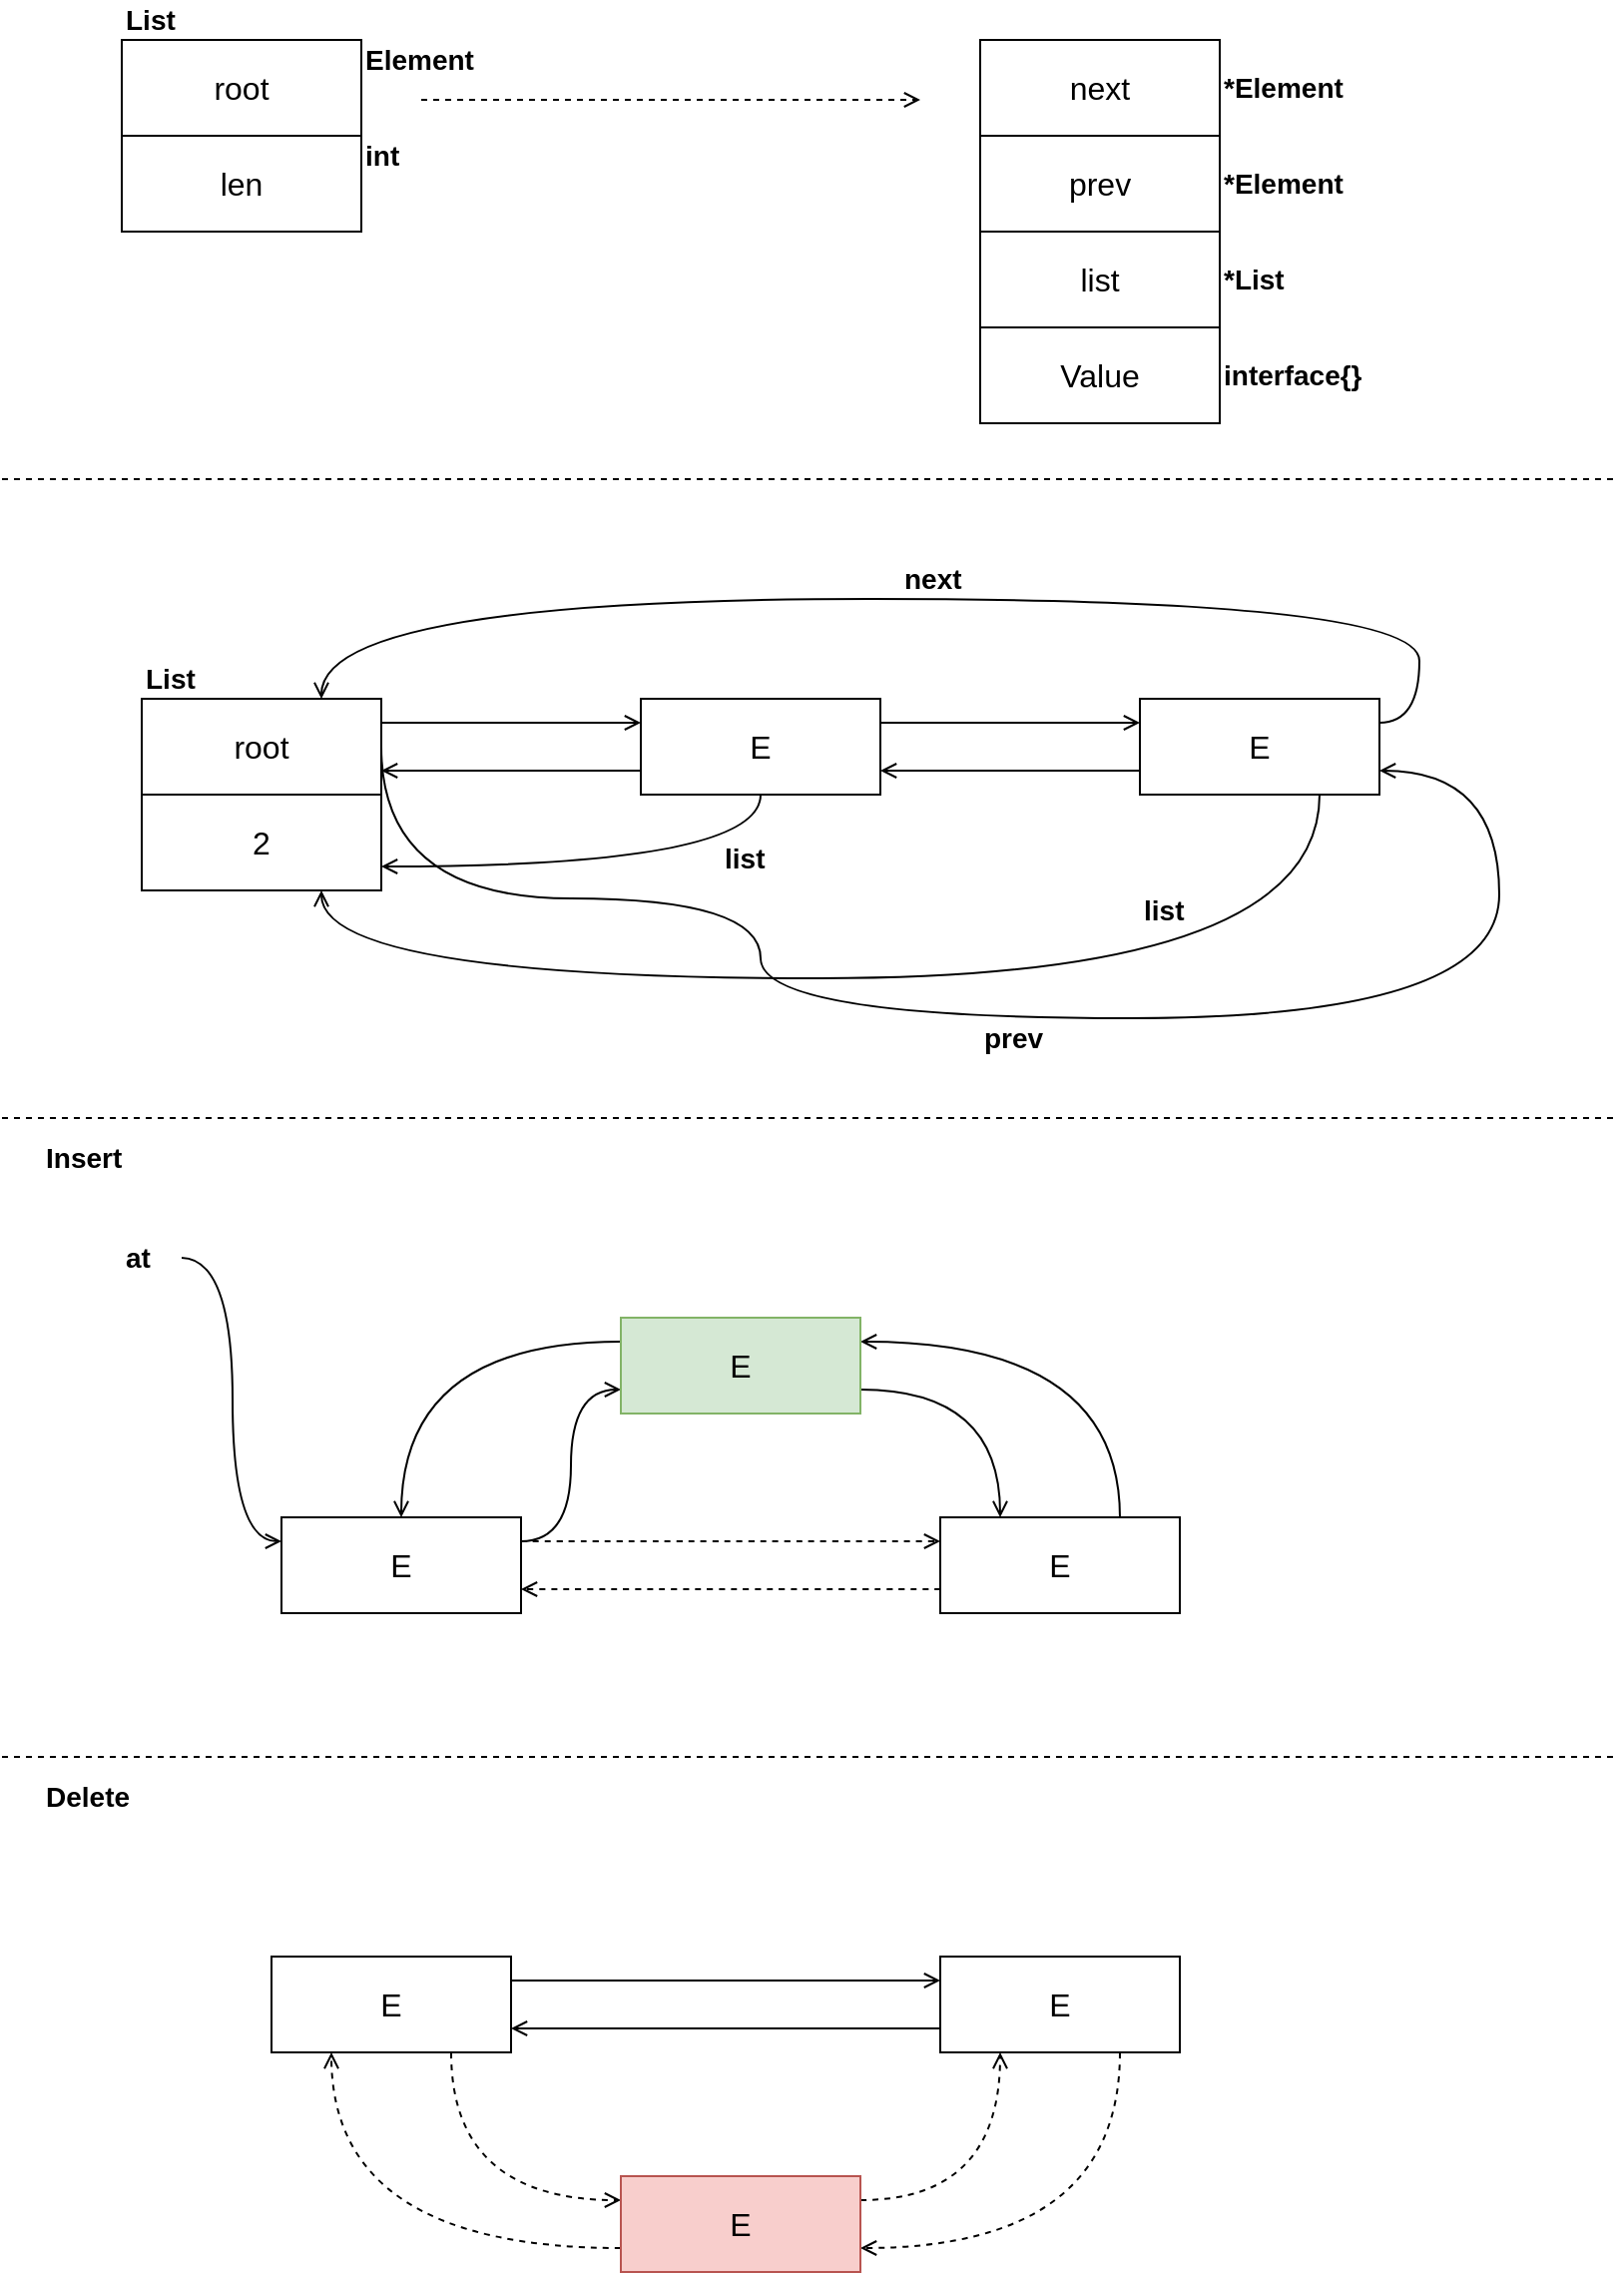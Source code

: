 <mxfile version="12.9.3" type="device" pages="5"><diagram id="MKSmhLM2ITjic2SmJrLy" name="list"><mxGraphModel dx="946" dy="725" grid="1" gridSize="10" guides="1" tooltips="1" connect="1" arrows="1" fold="1" page="1" pageScale="1" pageWidth="850" pageHeight="1100" math="0" shadow="0"><root><mxCell id="0"/><mxCell id="1" parent="0"/><mxCell id="_SYzCiQe-ngVnYGRLVQn-1" value="root" style="rounded=0;whiteSpace=wrap;html=1;strokeColor=#000000;fillColor=#ffffff;fontSize=16;align=center;" vertex="1" parent="1"><mxGeometry x="80" y="80" width="120" height="48" as="geometry"/></mxCell><mxCell id="ghKweyGXfrmYwXzitQU0-1" value="List" style="text;html=1;align=left;verticalAlign=middle;resizable=0;points=[];autosize=1;fontSize=14;fontStyle=1" vertex="1" parent="1"><mxGeometry x="80" y="60" width="40" height="20" as="geometry"/></mxCell><mxCell id="ghKweyGXfrmYwXzitQU0-5" value="len" style="rounded=0;whiteSpace=wrap;html=1;strokeColor=#000000;fillColor=#ffffff;fontSize=16;align=center;" vertex="1" parent="1"><mxGeometry x="80" y="128" width="120" height="48" as="geometry"/></mxCell><mxCell id="UpLLWlpTJ5g0LKkHBhMN-1" value="next" style="rounded=0;whiteSpace=wrap;html=1;strokeColor=#000000;fillColor=#ffffff;fontSize=16;align=center;" vertex="1" parent="1"><mxGeometry x="510" y="80" width="120" height="48" as="geometry"/></mxCell><mxCell id="UpLLWlpTJ5g0LKkHBhMN-2" value="prev" style="rounded=0;whiteSpace=wrap;html=1;strokeColor=#000000;fillColor=#ffffff;fontSize=16;align=center;" vertex="1" parent="1"><mxGeometry x="510" y="128" width="120" height="48" as="geometry"/></mxCell><mxCell id="UpLLWlpTJ5g0LKkHBhMN-3" value="list" style="rounded=0;whiteSpace=wrap;html=1;strokeColor=#000000;fillColor=#ffffff;fontSize=16;align=center;" vertex="1" parent="1"><mxGeometry x="510" y="176" width="120" height="48" as="geometry"/></mxCell><mxCell id="UpLLWlpTJ5g0LKkHBhMN-4" value="*Element" style="text;html=1;align=left;verticalAlign=middle;resizable=0;points=[];autosize=1;fontSize=14;fontStyle=1" vertex="1" parent="1"><mxGeometry x="630" y="94" width="80" height="20" as="geometry"/></mxCell><mxCell id="UpLLWlpTJ5g0LKkHBhMN-5" value="*Element" style="text;html=1;align=left;verticalAlign=middle;resizable=0;points=[];autosize=1;fontSize=14;fontStyle=1" vertex="1" parent="1"><mxGeometry x="630" y="142" width="80" height="20" as="geometry"/></mxCell><mxCell id="UpLLWlpTJ5g0LKkHBhMN-6" value="*List" style="text;html=1;align=left;verticalAlign=middle;resizable=0;points=[];autosize=1;fontSize=14;fontStyle=1" vertex="1" parent="1"><mxGeometry x="630" y="190" width="50" height="20" as="geometry"/></mxCell><mxCell id="UpLLWlpTJ5g0LKkHBhMN-7" value="Value" style="rounded=0;whiteSpace=wrap;html=1;strokeColor=#000000;fillColor=#ffffff;fontSize=16;align=center;" vertex="1" parent="1"><mxGeometry x="510" y="224" width="120" height="48" as="geometry"/></mxCell><mxCell id="UpLLWlpTJ5g0LKkHBhMN-10" value="interface{}" style="text;html=1;align=left;verticalAlign=middle;resizable=0;points=[];autosize=1;fontSize=14;fontStyle=1" vertex="1" parent="1"><mxGeometry x="630" y="238" width="80" height="20" as="geometry"/></mxCell><mxCell id="UpLLWlpTJ5g0LKkHBhMN-12" value="" style="endArrow=open;html=1;strokeColor=#000000;strokeWidth=1;fontSize=12;fontColor=#FF8000;endFill=0;dashed=1;" edge="1" parent="1"><mxGeometry width="50" height="50" relative="1" as="geometry"><mxPoint x="230" y="110" as="sourcePoint"/><mxPoint x="480" y="110" as="targetPoint"/></mxGeometry></mxCell><mxCell id="UpLLWlpTJ5g0LKkHBhMN-13" value="Element" style="text;html=1;align=left;verticalAlign=middle;resizable=0;points=[];autosize=1;fontSize=14;fontStyle=1" vertex="1" parent="1"><mxGeometry x="200" y="80" width="70" height="20" as="geometry"/></mxCell><mxCell id="UpLLWlpTJ5g0LKkHBhMN-14" value="int" style="text;html=1;align=left;verticalAlign=middle;resizable=0;points=[];autosize=1;fontSize=14;fontStyle=1" vertex="1" parent="1"><mxGeometry x="200" y="128" width="30" height="20" as="geometry"/></mxCell><mxCell id="UpLLWlpTJ5g0LKkHBhMN-20" style="edgeStyle=orthogonalEdgeStyle;curved=1;rounded=0;orthogonalLoop=1;jettySize=auto;html=1;exitX=1;exitY=0.25;exitDx=0;exitDy=0;entryX=0;entryY=0.25;entryDx=0;entryDy=0;endArrow=open;endFill=0;strokeColor=#000000;strokeWidth=1;fontSize=12;fontColor=#FF8000;" edge="1" parent="1" source="UpLLWlpTJ5g0LKkHBhMN-15" target="UpLLWlpTJ5g0LKkHBhMN-18"><mxGeometry relative="1" as="geometry"/></mxCell><mxCell id="UpLLWlpTJ5g0LKkHBhMN-25" style="edgeStyle=orthogonalEdgeStyle;curved=1;rounded=0;orthogonalLoop=1;jettySize=auto;html=1;exitX=1;exitY=0.5;exitDx=0;exitDy=0;entryX=1;entryY=0.75;entryDx=0;entryDy=0;endArrow=open;endFill=0;strokeColor=#000000;strokeWidth=1;fontSize=12;fontColor=#FF8000;" edge="1" parent="1" source="UpLLWlpTJ5g0LKkHBhMN-15" target="UpLLWlpTJ5g0LKkHBhMN-19"><mxGeometry relative="1" as="geometry"><Array as="points"><mxPoint x="210" y="510"/><mxPoint x="400" y="510"/><mxPoint x="400" y="570"/><mxPoint x="770" y="570"/><mxPoint x="770" y="446"/></Array></mxGeometry></mxCell><mxCell id="UpLLWlpTJ5g0LKkHBhMN-15" value="root" style="rounded=0;whiteSpace=wrap;html=1;strokeColor=#000000;fillColor=#ffffff;fontSize=16;align=center;" vertex="1" parent="1"><mxGeometry x="90" y="410" width="120" height="48" as="geometry"/></mxCell><mxCell id="UpLLWlpTJ5g0LKkHBhMN-16" value="List" style="text;html=1;align=left;verticalAlign=middle;resizable=0;points=[];autosize=1;fontSize=14;fontStyle=1" vertex="1" parent="1"><mxGeometry x="90" y="390" width="40" height="20" as="geometry"/></mxCell><mxCell id="UpLLWlpTJ5g0LKkHBhMN-17" value="2" style="rounded=0;whiteSpace=wrap;html=1;strokeColor=#000000;fillColor=#ffffff;fontSize=16;align=center;" vertex="1" parent="1"><mxGeometry x="90" y="458" width="120" height="48" as="geometry"/></mxCell><mxCell id="UpLLWlpTJ5g0LKkHBhMN-21" style="edgeStyle=orthogonalEdgeStyle;curved=1;rounded=0;orthogonalLoop=1;jettySize=auto;html=1;exitX=1;exitY=0.25;exitDx=0;exitDy=0;entryX=0;entryY=0.25;entryDx=0;entryDy=0;endArrow=open;endFill=0;strokeColor=#000000;strokeWidth=1;fontSize=12;fontColor=#FF8000;" edge="1" parent="1" source="UpLLWlpTJ5g0LKkHBhMN-18" target="UpLLWlpTJ5g0LKkHBhMN-19"><mxGeometry relative="1" as="geometry"/></mxCell><mxCell id="UpLLWlpTJ5g0LKkHBhMN-23" style="edgeStyle=orthogonalEdgeStyle;curved=1;rounded=0;orthogonalLoop=1;jettySize=auto;html=1;exitX=0;exitY=0.75;exitDx=0;exitDy=0;entryX=1;entryY=0.75;entryDx=0;entryDy=0;endArrow=open;endFill=0;strokeColor=#000000;strokeWidth=1;fontSize=12;fontColor=#FF8000;" edge="1" parent="1" source="UpLLWlpTJ5g0LKkHBhMN-18" target="UpLLWlpTJ5g0LKkHBhMN-15"><mxGeometry relative="1" as="geometry"/></mxCell><mxCell id="UpLLWlpTJ5g0LKkHBhMN-26" style="edgeStyle=orthogonalEdgeStyle;curved=1;rounded=0;orthogonalLoop=1;jettySize=auto;html=1;exitX=0.5;exitY=1;exitDx=0;exitDy=0;entryX=1;entryY=0.75;entryDx=0;entryDy=0;endArrow=open;endFill=0;strokeColor=#000000;strokeWidth=1;fontSize=12;fontColor=#FF8000;" edge="1" parent="1" source="UpLLWlpTJ5g0LKkHBhMN-18" target="UpLLWlpTJ5g0LKkHBhMN-17"><mxGeometry relative="1" as="geometry"/></mxCell><mxCell id="UpLLWlpTJ5g0LKkHBhMN-18" value="E" style="rounded=0;whiteSpace=wrap;html=1;strokeColor=#000000;fillColor=#ffffff;fontSize=16;align=center;" vertex="1" parent="1"><mxGeometry x="340" y="410" width="120" height="48" as="geometry"/></mxCell><mxCell id="UpLLWlpTJ5g0LKkHBhMN-22" style="edgeStyle=orthogonalEdgeStyle;curved=1;rounded=0;orthogonalLoop=1;jettySize=auto;html=1;exitX=0;exitY=0.75;exitDx=0;exitDy=0;entryX=1;entryY=0.75;entryDx=0;entryDy=0;endArrow=open;endFill=0;strokeColor=#000000;strokeWidth=1;fontSize=12;fontColor=#FF8000;" edge="1" parent="1" source="UpLLWlpTJ5g0LKkHBhMN-19" target="UpLLWlpTJ5g0LKkHBhMN-18"><mxGeometry relative="1" as="geometry"/></mxCell><mxCell id="UpLLWlpTJ5g0LKkHBhMN-24" style="edgeStyle=orthogonalEdgeStyle;curved=1;rounded=0;orthogonalLoop=1;jettySize=auto;html=1;exitX=1;exitY=0.25;exitDx=0;exitDy=0;entryX=0.75;entryY=0;entryDx=0;entryDy=0;endArrow=open;endFill=0;strokeColor=#000000;strokeWidth=1;fontSize=12;fontColor=#FF8000;" edge="1" parent="1" source="UpLLWlpTJ5g0LKkHBhMN-19" target="UpLLWlpTJ5g0LKkHBhMN-15"><mxGeometry relative="1" as="geometry"><Array as="points"><mxPoint x="730" y="422"/><mxPoint x="730" y="360"/><mxPoint x="180" y="360"/></Array></mxGeometry></mxCell><mxCell id="UpLLWlpTJ5g0LKkHBhMN-27" style="edgeStyle=orthogonalEdgeStyle;curved=1;rounded=0;orthogonalLoop=1;jettySize=auto;html=1;exitX=0.75;exitY=1;exitDx=0;exitDy=0;entryX=0.75;entryY=1;entryDx=0;entryDy=0;endArrow=open;endFill=0;strokeColor=#000000;strokeWidth=1;fontSize=12;fontColor=#FF8000;" edge="1" parent="1" source="UpLLWlpTJ5g0LKkHBhMN-19" target="UpLLWlpTJ5g0LKkHBhMN-17"><mxGeometry relative="1" as="geometry"><Array as="points"><mxPoint x="680" y="550"/><mxPoint x="180" y="550"/></Array></mxGeometry></mxCell><mxCell id="UpLLWlpTJ5g0LKkHBhMN-19" value="E" style="rounded=0;whiteSpace=wrap;html=1;strokeColor=#000000;fillColor=#ffffff;fontSize=16;align=center;" vertex="1" parent="1"><mxGeometry x="590" y="410" width="120" height="48" as="geometry"/></mxCell><mxCell id="UpLLWlpTJ5g0LKkHBhMN-28" value="list" style="text;html=1;align=left;verticalAlign=middle;resizable=0;points=[];autosize=1;fontSize=14;fontStyle=1" vertex="1" parent="1"><mxGeometry x="380" y="480" width="40" height="20" as="geometry"/></mxCell><mxCell id="UpLLWlpTJ5g0LKkHBhMN-29" value="list" style="text;html=1;align=left;verticalAlign=middle;resizable=0;points=[];autosize=1;fontSize=14;fontStyle=1" vertex="1" parent="1"><mxGeometry x="590" y="506" width="40" height="20" as="geometry"/></mxCell><mxCell id="UpLLWlpTJ5g0LKkHBhMN-30" value="next" style="text;html=1;align=left;verticalAlign=middle;resizable=0;points=[];autosize=1;fontSize=14;fontStyle=1" vertex="1" parent="1"><mxGeometry x="470" y="340" width="40" height="20" as="geometry"/></mxCell><mxCell id="UpLLWlpTJ5g0LKkHBhMN-31" value="prev" style="text;html=1;align=left;verticalAlign=middle;resizable=0;points=[];autosize=1;fontSize=14;fontStyle=1" vertex="1" parent="1"><mxGeometry x="510" y="570" width="50" height="20" as="geometry"/></mxCell><mxCell id="UpLLWlpTJ5g0LKkHBhMN-35" style="edgeStyle=orthogonalEdgeStyle;curved=1;rounded=0;orthogonalLoop=1;jettySize=auto;html=1;exitX=1;exitY=0.25;exitDx=0;exitDy=0;entryX=0;entryY=0.25;entryDx=0;entryDy=0;endArrow=open;endFill=0;strokeColor=#000000;strokeWidth=1;fontSize=12;fontColor=#FF8000;dashed=1;" edge="1" parent="1" source="UpLLWlpTJ5g0LKkHBhMN-32" target="UpLLWlpTJ5g0LKkHBhMN-33"><mxGeometry relative="1" as="geometry"/></mxCell><mxCell id="UpLLWlpTJ5g0LKkHBhMN-37" style="edgeStyle=orthogonalEdgeStyle;curved=1;rounded=0;orthogonalLoop=1;jettySize=auto;html=1;exitX=1;exitY=0.25;exitDx=0;exitDy=0;entryX=0;entryY=0.75;entryDx=0;entryDy=0;endArrow=open;endFill=0;strokeColor=#000000;strokeWidth=1;fontSize=12;fontColor=#FF8000;" edge="1" parent="1" source="UpLLWlpTJ5g0LKkHBhMN-32" target="UpLLWlpTJ5g0LKkHBhMN-34"><mxGeometry relative="1" as="geometry"/></mxCell><mxCell id="UpLLWlpTJ5g0LKkHBhMN-41" style="edgeStyle=orthogonalEdgeStyle;curved=1;rounded=0;orthogonalLoop=1;jettySize=auto;html=1;endArrow=open;endFill=0;strokeColor=#000000;strokeWidth=1;fontSize=12;fontColor=#FF8000;entryX=0;entryY=0.25;entryDx=0;entryDy=0;" edge="1" parent="1" target="UpLLWlpTJ5g0LKkHBhMN-32"><mxGeometry relative="1" as="geometry"><mxPoint x="90" y="740" as="targetPoint"/><mxPoint x="110" y="690" as="sourcePoint"/></mxGeometry></mxCell><mxCell id="UpLLWlpTJ5g0LKkHBhMN-32" value="E" style="rounded=0;whiteSpace=wrap;html=1;strokeColor=#000000;fillColor=#ffffff;fontSize=16;align=center;" vertex="1" parent="1"><mxGeometry x="160" y="820" width="120" height="48" as="geometry"/></mxCell><mxCell id="UpLLWlpTJ5g0LKkHBhMN-36" style="edgeStyle=orthogonalEdgeStyle;curved=1;rounded=0;orthogonalLoop=1;jettySize=auto;html=1;exitX=0;exitY=0.75;exitDx=0;exitDy=0;entryX=1;entryY=0.75;entryDx=0;entryDy=0;endArrow=open;endFill=0;strokeColor=#000000;strokeWidth=1;fontSize=12;fontColor=#FF8000;dashed=1;" edge="1" parent="1" source="UpLLWlpTJ5g0LKkHBhMN-33" target="UpLLWlpTJ5g0LKkHBhMN-32"><mxGeometry relative="1" as="geometry"/></mxCell><mxCell id="UpLLWlpTJ5g0LKkHBhMN-39" style="edgeStyle=orthogonalEdgeStyle;curved=1;rounded=0;orthogonalLoop=1;jettySize=auto;html=1;exitX=0.75;exitY=0;exitDx=0;exitDy=0;entryX=1;entryY=0.25;entryDx=0;entryDy=0;endArrow=open;endFill=0;strokeColor=#000000;strokeWidth=1;fontSize=12;fontColor=#FF8000;" edge="1" parent="1" source="UpLLWlpTJ5g0LKkHBhMN-33" target="UpLLWlpTJ5g0LKkHBhMN-34"><mxGeometry relative="1" as="geometry"/></mxCell><mxCell id="UpLLWlpTJ5g0LKkHBhMN-33" value="E" style="rounded=0;whiteSpace=wrap;html=1;strokeColor=#000000;fillColor=#ffffff;fontSize=16;align=center;" vertex="1" parent="1"><mxGeometry x="490" y="820" width="120" height="48" as="geometry"/></mxCell><mxCell id="UpLLWlpTJ5g0LKkHBhMN-38" style="edgeStyle=orthogonalEdgeStyle;curved=1;rounded=0;orthogonalLoop=1;jettySize=auto;html=1;exitX=1;exitY=0.75;exitDx=0;exitDy=0;entryX=0.25;entryY=0;entryDx=0;entryDy=0;endArrow=open;endFill=0;strokeColor=#000000;strokeWidth=1;fontSize=12;fontColor=#FF8000;" edge="1" parent="1" source="UpLLWlpTJ5g0LKkHBhMN-34" target="UpLLWlpTJ5g0LKkHBhMN-33"><mxGeometry relative="1" as="geometry"/></mxCell><mxCell id="UpLLWlpTJ5g0LKkHBhMN-40" style="edgeStyle=orthogonalEdgeStyle;curved=1;rounded=0;orthogonalLoop=1;jettySize=auto;html=1;exitX=0;exitY=0.25;exitDx=0;exitDy=0;entryX=0.5;entryY=0;entryDx=0;entryDy=0;endArrow=open;endFill=0;strokeColor=#000000;strokeWidth=1;fontSize=12;fontColor=#FF8000;" edge="1" parent="1" source="UpLLWlpTJ5g0LKkHBhMN-34" target="UpLLWlpTJ5g0LKkHBhMN-32"><mxGeometry relative="1" as="geometry"/></mxCell><mxCell id="UpLLWlpTJ5g0LKkHBhMN-34" value="E" style="rounded=0;whiteSpace=wrap;html=1;strokeColor=#82b366;fillColor=#d5e8d4;fontSize=16;align=center;" vertex="1" parent="1"><mxGeometry x="330" y="720" width="120" height="48" as="geometry"/></mxCell><mxCell id="UpLLWlpTJ5g0LKkHBhMN-42" value="at" style="text;html=1;align=left;verticalAlign=middle;resizable=0;points=[];autosize=1;fontSize=14;fontStyle=1" vertex="1" parent="1"><mxGeometry x="80" y="680" width="30" height="20" as="geometry"/></mxCell><mxCell id="UpLLWlpTJ5g0LKkHBhMN-43" value="" style="endArrow=none;dashed=1;html=1;strokeColor=#000000;strokeWidth=1;fontSize=12;fontColor=#FF8000;" edge="1" parent="1"><mxGeometry width="50" height="50" relative="1" as="geometry"><mxPoint x="20" y="300" as="sourcePoint"/><mxPoint x="830" y="300" as="targetPoint"/></mxGeometry></mxCell><mxCell id="UpLLWlpTJ5g0LKkHBhMN-44" value="" style="endArrow=none;dashed=1;html=1;strokeColor=#000000;strokeWidth=1;fontSize=12;fontColor=#FF8000;" edge="1" parent="1"><mxGeometry width="50" height="50" relative="1" as="geometry"><mxPoint x="20" y="620" as="sourcePoint"/><mxPoint x="830" y="620" as="targetPoint"/></mxGeometry></mxCell><mxCell id="UpLLWlpTJ5g0LKkHBhMN-45" value="Insert" style="text;html=1;align=left;verticalAlign=middle;resizable=0;points=[];autosize=1;fontSize=14;fontStyle=1" vertex="1" parent="1"><mxGeometry x="40" y="630" width="50" height="20" as="geometry"/></mxCell><mxCell id="UpLLWlpTJ5g0LKkHBhMN-49" style="edgeStyle=orthogonalEdgeStyle;curved=1;rounded=0;orthogonalLoop=1;jettySize=auto;html=1;exitX=0.75;exitY=1;exitDx=0;exitDy=0;entryX=0;entryY=0.25;entryDx=0;entryDy=0;endArrow=open;endFill=0;strokeColor=#000000;strokeWidth=1;fontSize=12;fontColor=#FF8000;dashed=1;" edge="1" parent="1" source="UpLLWlpTJ5g0LKkHBhMN-46" target="UpLLWlpTJ5g0LKkHBhMN-48"><mxGeometry relative="1" as="geometry"/></mxCell><mxCell id="UpLLWlpTJ5g0LKkHBhMN-53" style="edgeStyle=orthogonalEdgeStyle;curved=1;rounded=0;orthogonalLoop=1;jettySize=auto;html=1;exitX=1;exitY=0.25;exitDx=0;exitDy=0;entryX=0;entryY=0.25;entryDx=0;entryDy=0;endArrow=open;endFill=0;strokeColor=#000000;strokeWidth=1;fontSize=12;fontColor=#FF8000;" edge="1" parent="1" source="UpLLWlpTJ5g0LKkHBhMN-46" target="UpLLWlpTJ5g0LKkHBhMN-47"><mxGeometry relative="1" as="geometry"/></mxCell><mxCell id="UpLLWlpTJ5g0LKkHBhMN-46" value="E" style="rounded=0;whiteSpace=wrap;html=1;strokeColor=#000000;fillColor=#ffffff;fontSize=16;align=center;" vertex="1" parent="1"><mxGeometry x="155" y="1040" width="120" height="48" as="geometry"/></mxCell><mxCell id="UpLLWlpTJ5g0LKkHBhMN-51" style="edgeStyle=orthogonalEdgeStyle;curved=1;rounded=0;orthogonalLoop=1;jettySize=auto;html=1;exitX=0.75;exitY=1;exitDx=0;exitDy=0;entryX=1;entryY=0.75;entryDx=0;entryDy=0;endArrow=open;endFill=0;strokeColor=#000000;strokeWidth=1;fontSize=12;fontColor=#FF8000;dashed=1;" edge="1" parent="1" source="UpLLWlpTJ5g0LKkHBhMN-47" target="UpLLWlpTJ5g0LKkHBhMN-48"><mxGeometry relative="1" as="geometry"/></mxCell><mxCell id="UpLLWlpTJ5g0LKkHBhMN-54" style="edgeStyle=orthogonalEdgeStyle;curved=1;rounded=0;orthogonalLoop=1;jettySize=auto;html=1;exitX=0;exitY=0.75;exitDx=0;exitDy=0;entryX=1;entryY=0.75;entryDx=0;entryDy=0;endArrow=open;endFill=0;strokeColor=#000000;strokeWidth=1;fontSize=12;fontColor=#FF8000;" edge="1" parent="1" source="UpLLWlpTJ5g0LKkHBhMN-47" target="UpLLWlpTJ5g0LKkHBhMN-46"><mxGeometry relative="1" as="geometry"/></mxCell><mxCell id="UpLLWlpTJ5g0LKkHBhMN-47" value="E" style="rounded=0;whiteSpace=wrap;html=1;strokeColor=#000000;fillColor=#ffffff;fontSize=16;align=center;" vertex="1" parent="1"><mxGeometry x="490" y="1040" width="120" height="48" as="geometry"/></mxCell><mxCell id="UpLLWlpTJ5g0LKkHBhMN-50" style="edgeStyle=orthogonalEdgeStyle;curved=1;rounded=0;orthogonalLoop=1;jettySize=auto;html=1;exitX=1;exitY=0.25;exitDx=0;exitDy=0;entryX=0.25;entryY=1;entryDx=0;entryDy=0;endArrow=open;endFill=0;strokeColor=#000000;strokeWidth=1;fontSize=12;fontColor=#FF8000;dashed=1;" edge="1" parent="1" source="UpLLWlpTJ5g0LKkHBhMN-48" target="UpLLWlpTJ5g0LKkHBhMN-47"><mxGeometry relative="1" as="geometry"/></mxCell><mxCell id="UpLLWlpTJ5g0LKkHBhMN-52" style="edgeStyle=orthogonalEdgeStyle;curved=1;rounded=0;orthogonalLoop=1;jettySize=auto;html=1;exitX=0;exitY=0.75;exitDx=0;exitDy=0;entryX=0.25;entryY=1;entryDx=0;entryDy=0;endArrow=open;endFill=0;strokeColor=#000000;strokeWidth=1;fontSize=12;fontColor=#FF8000;dashed=1;" edge="1" parent="1" source="UpLLWlpTJ5g0LKkHBhMN-48" target="UpLLWlpTJ5g0LKkHBhMN-46"><mxGeometry relative="1" as="geometry"/></mxCell><mxCell id="UpLLWlpTJ5g0LKkHBhMN-48" value="E" style="rounded=0;whiteSpace=wrap;html=1;strokeColor=#b85450;fillColor=#f8cecc;fontSize=16;align=center;" vertex="1" parent="1"><mxGeometry x="330" y="1150" width="120" height="48" as="geometry"/></mxCell><mxCell id="UpLLWlpTJ5g0LKkHBhMN-55" value="" style="endArrow=none;dashed=1;html=1;strokeColor=#000000;strokeWidth=1;fontSize=12;fontColor=#FF8000;" edge="1" parent="1"><mxGeometry width="50" height="50" relative="1" as="geometry"><mxPoint x="20" y="940" as="sourcePoint"/><mxPoint x="830" y="940" as="targetPoint"/></mxGeometry></mxCell><mxCell id="UpLLWlpTJ5g0LKkHBhMN-56" value="Delete" style="text;html=1;align=left;verticalAlign=middle;resizable=0;points=[];autosize=1;fontSize=14;fontStyle=1" vertex="1" parent="1"><mxGeometry x="40" y="950" width="60" height="20" as="geometry"/></mxCell></root></mxGraphModel></diagram><diagram id="6NMOW1GIZHHVBOYrKKHE" name="ring-link"><mxGraphModel dx="946" dy="725" grid="1" gridSize="10" guides="1" tooltips="1" connect="1" arrows="1" fold="1" page="1" pageScale="1" pageWidth="850" pageHeight="1100" math="0" shadow="0"><root><mxCell id="n8omwsJx-prPRSpJzX4L-0"/><mxCell id="n8omwsJx-prPRSpJzX4L-1" parent="n8omwsJx-prPRSpJzX4L-0"/><mxCell id="AlO60bFPldwMcap72PQ7-10" style="edgeStyle=orthogonalEdgeStyle;curved=1;rounded=0;orthogonalLoop=1;jettySize=auto;html=1;exitX=1;exitY=0.25;exitDx=0;exitDy=0;entryX=0;entryY=0.25;entryDx=0;entryDy=0;endArrow=open;endFill=0;strokeColor=#000000;strokeWidth=1;fontSize=12;fontColor=#FF8000;" edge="1" parent="n8omwsJx-prPRSpJzX4L-1" source="AlO60bFPldwMcap72PQ7-0" target="AlO60bFPldwMcap72PQ7-1"><mxGeometry relative="1" as="geometry"/></mxCell><mxCell id="AlO60bFPldwMcap72PQ7-21" style="edgeStyle=orthogonalEdgeStyle;curved=1;rounded=0;orthogonalLoop=1;jettySize=auto;html=1;exitX=0.25;exitY=1;exitDx=0;exitDy=0;entryX=0.25;entryY=0;entryDx=0;entryDy=0;endArrow=open;endFill=0;strokeColor=#000000;strokeWidth=1;fontSize=12;fontColor=#FF8000;" edge="1" parent="n8omwsJx-prPRSpJzX4L-1" source="AlO60bFPldwMcap72PQ7-0" target="AlO60bFPldwMcap72PQ7-9"><mxGeometry relative="1" as="geometry"/></mxCell><mxCell id="AlO60bFPldwMcap72PQ7-0" value="" style="rounded=0;whiteSpace=wrap;html=1;strokeColor=#82b366;fillColor=#d5e8d4;fontSize=16;align=center;" vertex="1" parent="n8omwsJx-prPRSpJzX4L-1"><mxGeometry x="140" y="70" width="36" height="48" as="geometry"/></mxCell><mxCell id="AlO60bFPldwMcap72PQ7-11" style="edgeStyle=orthogonalEdgeStyle;curved=1;rounded=0;orthogonalLoop=1;jettySize=auto;html=1;exitX=1;exitY=0.25;exitDx=0;exitDy=0;entryX=0;entryY=0.25;entryDx=0;entryDy=0;endArrow=open;endFill=0;strokeColor=#000000;strokeWidth=1;fontSize=12;fontColor=#FF8000;" edge="1" parent="n8omwsJx-prPRSpJzX4L-1" source="AlO60bFPldwMcap72PQ7-1" target="AlO60bFPldwMcap72PQ7-2"><mxGeometry relative="1" as="geometry"/></mxCell><mxCell id="AlO60bFPldwMcap72PQ7-20" style="edgeStyle=orthogonalEdgeStyle;curved=1;rounded=0;orthogonalLoop=1;jettySize=auto;html=1;exitX=0;exitY=0.75;exitDx=0;exitDy=0;entryX=1;entryY=0.75;entryDx=0;entryDy=0;endArrow=open;endFill=0;strokeColor=#000000;strokeWidth=1;fontSize=12;fontColor=#FF8000;" edge="1" parent="n8omwsJx-prPRSpJzX4L-1" source="AlO60bFPldwMcap72PQ7-1" target="AlO60bFPldwMcap72PQ7-0"><mxGeometry relative="1" as="geometry"/></mxCell><mxCell id="cQFRj0Y03HBd05Od3NTE-35" style="edgeStyle=orthogonalEdgeStyle;curved=1;rounded=0;orthogonalLoop=1;jettySize=auto;html=1;endArrow=open;endFill=0;strokeColor=#000000;strokeWidth=1;fontSize=12;fontColor=#FF8000;entryX=0.5;entryY=0;entryDx=0;entryDy=0;exitX=-0.15;exitY=0.55;exitDx=0;exitDy=0;exitPerimeter=0;" edge="1" parent="n8omwsJx-prPRSpJzX4L-1" source="cQFRj0Y03HBd05Od3NTE-36" target="AlO60bFPldwMcap72PQ7-1"><mxGeometry relative="1" as="geometry"><mxPoint x="300" y="40" as="targetPoint"/><mxPoint x="248" y="20" as="sourcePoint"/></mxGeometry></mxCell><mxCell id="AlO60bFPldwMcap72PQ7-1" value="" style="rounded=0;whiteSpace=wrap;html=1;strokeColor=#82b366;fillColor=#d5e8d4;fontSize=16;align=center;" vertex="1" parent="n8omwsJx-prPRSpJzX4L-1"><mxGeometry x="230" y="70" width="36" height="48" as="geometry"/></mxCell><mxCell id="AlO60bFPldwMcap72PQ7-12" style="edgeStyle=orthogonalEdgeStyle;curved=1;rounded=0;orthogonalLoop=1;jettySize=auto;html=1;exitX=1;exitY=0.25;exitDx=0;exitDy=0;entryX=0;entryY=0.25;entryDx=0;entryDy=0;endArrow=open;endFill=0;strokeColor=#000000;strokeWidth=1;fontSize=12;fontColor=#FF8000;" edge="1" parent="n8omwsJx-prPRSpJzX4L-1" source="AlO60bFPldwMcap72PQ7-2" target="AlO60bFPldwMcap72PQ7-3"><mxGeometry relative="1" as="geometry"/></mxCell><mxCell id="AlO60bFPldwMcap72PQ7-29" style="edgeStyle=orthogonalEdgeStyle;curved=1;rounded=0;orthogonalLoop=1;jettySize=auto;html=1;exitX=0;exitY=0.75;exitDx=0;exitDy=0;entryX=1;entryY=0.75;entryDx=0;entryDy=0;endArrow=open;endFill=0;strokeColor=#000000;strokeWidth=1;fontSize=12;fontColor=#FF8000;" edge="1" parent="n8omwsJx-prPRSpJzX4L-1" source="AlO60bFPldwMcap72PQ7-2" target="AlO60bFPldwMcap72PQ7-1"><mxGeometry relative="1" as="geometry"/></mxCell><mxCell id="AlO60bFPldwMcap72PQ7-2" value="" style="rounded=0;whiteSpace=wrap;html=1;strokeColor=#82b366;fillColor=#d5e8d4;fontSize=16;align=center;" vertex="1" parent="n8omwsJx-prPRSpJzX4L-1"><mxGeometry x="320" y="70" width="36" height="48" as="geometry"/></mxCell><mxCell id="AlO60bFPldwMcap72PQ7-13" style="edgeStyle=orthogonalEdgeStyle;curved=1;rounded=0;orthogonalLoop=1;jettySize=auto;html=1;exitX=0.75;exitY=1;exitDx=0;exitDy=0;entryX=0.75;entryY=0;entryDx=0;entryDy=0;endArrow=open;endFill=0;strokeColor=#000000;strokeWidth=1;fontSize=12;fontColor=#FF8000;" edge="1" parent="n8omwsJx-prPRSpJzX4L-1" source="AlO60bFPldwMcap72PQ7-3" target="AlO60bFPldwMcap72PQ7-4"><mxGeometry relative="1" as="geometry"/></mxCell><mxCell id="AlO60bFPldwMcap72PQ7-28" style="edgeStyle=orthogonalEdgeStyle;curved=1;rounded=0;orthogonalLoop=1;jettySize=auto;html=1;exitX=0;exitY=0.75;exitDx=0;exitDy=0;entryX=1;entryY=0.75;entryDx=0;entryDy=0;endArrow=open;endFill=0;strokeColor=#000000;strokeWidth=1;fontSize=12;fontColor=#FF8000;" edge="1" parent="n8omwsJx-prPRSpJzX4L-1" source="AlO60bFPldwMcap72PQ7-3" target="AlO60bFPldwMcap72PQ7-2"><mxGeometry relative="1" as="geometry"/></mxCell><mxCell id="AlO60bFPldwMcap72PQ7-3" value="" style="rounded=0;whiteSpace=wrap;html=1;strokeColor=#82b366;fillColor=#d5e8d4;fontSize=16;align=center;" vertex="1" parent="n8omwsJx-prPRSpJzX4L-1"><mxGeometry x="410" y="70" width="36" height="48" as="geometry"/></mxCell><mxCell id="AlO60bFPldwMcap72PQ7-14" style="edgeStyle=orthogonalEdgeStyle;curved=1;rounded=0;orthogonalLoop=1;jettySize=auto;html=1;exitX=0.75;exitY=1;exitDx=0;exitDy=0;entryX=0.75;entryY=0;entryDx=0;entryDy=0;endArrow=open;endFill=0;strokeColor=#000000;strokeWidth=1;fontSize=12;fontColor=#FF8000;" edge="1" parent="n8omwsJx-prPRSpJzX4L-1" source="AlO60bFPldwMcap72PQ7-4" target="AlO60bFPldwMcap72PQ7-5"><mxGeometry relative="1" as="geometry"/></mxCell><mxCell id="AlO60bFPldwMcap72PQ7-27" style="edgeStyle=orthogonalEdgeStyle;curved=1;rounded=0;orthogonalLoop=1;jettySize=auto;html=1;exitX=0.25;exitY=0;exitDx=0;exitDy=0;entryX=0.25;entryY=1;entryDx=0;entryDy=0;endArrow=open;endFill=0;strokeColor=#000000;strokeWidth=1;fontSize=12;fontColor=#FF8000;" edge="1" parent="n8omwsJx-prPRSpJzX4L-1" source="AlO60bFPldwMcap72PQ7-4" target="AlO60bFPldwMcap72PQ7-3"><mxGeometry relative="1" as="geometry"/></mxCell><mxCell id="AlO60bFPldwMcap72PQ7-4" value="" style="rounded=0;whiteSpace=wrap;html=1;strokeColor=#82b366;fillColor=#d5e8d4;fontSize=16;align=center;" vertex="1" parent="n8omwsJx-prPRSpJzX4L-1"><mxGeometry x="410" y="170" width="36" height="48" as="geometry"/></mxCell><mxCell id="AlO60bFPldwMcap72PQ7-15" style="edgeStyle=orthogonalEdgeStyle;curved=1;rounded=0;orthogonalLoop=1;jettySize=auto;html=1;exitX=0;exitY=0.75;exitDx=0;exitDy=0;entryX=1;entryY=0.75;entryDx=0;entryDy=0;endArrow=open;endFill=0;strokeColor=#000000;strokeWidth=1;fontSize=12;fontColor=#FF8000;" edge="1" parent="n8omwsJx-prPRSpJzX4L-1" source="AlO60bFPldwMcap72PQ7-5" target="AlO60bFPldwMcap72PQ7-6"><mxGeometry relative="1" as="geometry"/></mxCell><mxCell id="AlO60bFPldwMcap72PQ7-26" style="edgeStyle=orthogonalEdgeStyle;curved=1;rounded=0;orthogonalLoop=1;jettySize=auto;html=1;exitX=0.25;exitY=0;exitDx=0;exitDy=0;entryX=0.25;entryY=1;entryDx=0;entryDy=0;endArrow=open;endFill=0;strokeColor=#000000;strokeWidth=1;fontSize=12;fontColor=#FF8000;" edge="1" parent="n8omwsJx-prPRSpJzX4L-1" source="AlO60bFPldwMcap72PQ7-5" target="AlO60bFPldwMcap72PQ7-4"><mxGeometry relative="1" as="geometry"/></mxCell><mxCell id="AlO60bFPldwMcap72PQ7-5" value="" style="rounded=0;whiteSpace=wrap;html=1;strokeColor=#82b366;fillColor=#d5e8d4;fontSize=16;align=center;" vertex="1" parent="n8omwsJx-prPRSpJzX4L-1"><mxGeometry x="410" y="270" width="36" height="48" as="geometry"/></mxCell><mxCell id="AlO60bFPldwMcap72PQ7-16" style="edgeStyle=orthogonalEdgeStyle;curved=1;rounded=0;orthogonalLoop=1;jettySize=auto;html=1;exitX=0;exitY=0.75;exitDx=0;exitDy=0;entryX=1;entryY=0.75;entryDx=0;entryDy=0;endArrow=open;endFill=0;strokeColor=#000000;strokeWidth=1;fontSize=12;fontColor=#FF8000;" edge="1" parent="n8omwsJx-prPRSpJzX4L-1" source="AlO60bFPldwMcap72PQ7-6" target="AlO60bFPldwMcap72PQ7-7"><mxGeometry relative="1" as="geometry"/></mxCell><mxCell id="AlO60bFPldwMcap72PQ7-25" style="edgeStyle=orthogonalEdgeStyle;curved=1;rounded=0;orthogonalLoop=1;jettySize=auto;html=1;exitX=1;exitY=0.25;exitDx=0;exitDy=0;entryX=0;entryY=0.25;entryDx=0;entryDy=0;endArrow=open;endFill=0;strokeColor=#000000;strokeWidth=1;fontSize=12;fontColor=#FF8000;" edge="1" parent="n8omwsJx-prPRSpJzX4L-1" source="AlO60bFPldwMcap72PQ7-6" target="AlO60bFPldwMcap72PQ7-5"><mxGeometry relative="1" as="geometry"/></mxCell><mxCell id="AlO60bFPldwMcap72PQ7-6" value="" style="rounded=0;whiteSpace=wrap;html=1;strokeColor=#82b366;fillColor=#d5e8d4;fontSize=16;align=center;" vertex="1" parent="n8omwsJx-prPRSpJzX4L-1"><mxGeometry x="320" y="270" width="36" height="48" as="geometry"/></mxCell><mxCell id="AlO60bFPldwMcap72PQ7-17" style="edgeStyle=orthogonalEdgeStyle;curved=1;rounded=0;orthogonalLoop=1;jettySize=auto;html=1;exitX=0;exitY=0.75;exitDx=0;exitDy=0;entryX=1;entryY=0.75;entryDx=0;entryDy=0;endArrow=open;endFill=0;strokeColor=#000000;strokeWidth=1;fontSize=12;fontColor=#FF8000;" edge="1" parent="n8omwsJx-prPRSpJzX4L-1" source="AlO60bFPldwMcap72PQ7-7" target="AlO60bFPldwMcap72PQ7-8"><mxGeometry relative="1" as="geometry"/></mxCell><mxCell id="AlO60bFPldwMcap72PQ7-24" style="edgeStyle=orthogonalEdgeStyle;curved=1;rounded=0;orthogonalLoop=1;jettySize=auto;html=1;exitX=1;exitY=0.25;exitDx=0;exitDy=0;entryX=0;entryY=0.25;entryDx=0;entryDy=0;endArrow=open;endFill=0;strokeColor=#000000;strokeWidth=1;fontSize=12;fontColor=#FF8000;" edge="1" parent="n8omwsJx-prPRSpJzX4L-1" source="AlO60bFPldwMcap72PQ7-7" target="AlO60bFPldwMcap72PQ7-6"><mxGeometry relative="1" as="geometry"/></mxCell><mxCell id="AlO60bFPldwMcap72PQ7-7" value="" style="rounded=0;whiteSpace=wrap;html=1;strokeColor=#82b366;fillColor=#d5e8d4;fontSize=16;align=center;" vertex="1" parent="n8omwsJx-prPRSpJzX4L-1"><mxGeometry x="230" y="270" width="36" height="48" as="geometry"/></mxCell><mxCell id="AlO60bFPldwMcap72PQ7-18" style="edgeStyle=orthogonalEdgeStyle;curved=1;rounded=0;orthogonalLoop=1;jettySize=auto;html=1;exitX=0.75;exitY=0;exitDx=0;exitDy=0;entryX=0.75;entryY=1;entryDx=0;entryDy=0;endArrow=open;endFill=0;strokeColor=#000000;strokeWidth=1;fontSize=12;fontColor=#FF8000;" edge="1" parent="n8omwsJx-prPRSpJzX4L-1" source="AlO60bFPldwMcap72PQ7-8" target="AlO60bFPldwMcap72PQ7-9"><mxGeometry relative="1" as="geometry"/></mxCell><mxCell id="AlO60bFPldwMcap72PQ7-23" style="edgeStyle=orthogonalEdgeStyle;curved=1;rounded=0;orthogonalLoop=1;jettySize=auto;html=1;exitX=1;exitY=0.25;exitDx=0;exitDy=0;entryX=0;entryY=0.25;entryDx=0;entryDy=0;endArrow=open;endFill=0;strokeColor=#000000;strokeWidth=1;fontSize=12;fontColor=#FF8000;" edge="1" parent="n8omwsJx-prPRSpJzX4L-1" source="AlO60bFPldwMcap72PQ7-8" target="AlO60bFPldwMcap72PQ7-7"><mxGeometry relative="1" as="geometry"/></mxCell><mxCell id="AlO60bFPldwMcap72PQ7-8" value="" style="rounded=0;whiteSpace=wrap;html=1;strokeColor=#82b366;fillColor=#d5e8d4;fontSize=16;align=center;" vertex="1" parent="n8omwsJx-prPRSpJzX4L-1"><mxGeometry x="140" y="270" width="36" height="48" as="geometry"/></mxCell><mxCell id="AlO60bFPldwMcap72PQ7-19" style="edgeStyle=orthogonalEdgeStyle;curved=1;rounded=0;orthogonalLoop=1;jettySize=auto;html=1;exitX=0.75;exitY=0;exitDx=0;exitDy=0;entryX=0.75;entryY=1;entryDx=0;entryDy=0;endArrow=open;endFill=0;strokeColor=#000000;strokeWidth=1;fontSize=12;fontColor=#FF8000;" edge="1" parent="n8omwsJx-prPRSpJzX4L-1" source="AlO60bFPldwMcap72PQ7-9" target="AlO60bFPldwMcap72PQ7-0"><mxGeometry relative="1" as="geometry"/></mxCell><mxCell id="AlO60bFPldwMcap72PQ7-22" style="edgeStyle=orthogonalEdgeStyle;curved=1;rounded=0;orthogonalLoop=1;jettySize=auto;html=1;exitX=0.25;exitY=1;exitDx=0;exitDy=0;entryX=0.25;entryY=0;entryDx=0;entryDy=0;endArrow=open;endFill=0;strokeColor=#000000;strokeWidth=1;fontSize=12;fontColor=#FF8000;" edge="1" parent="n8omwsJx-prPRSpJzX4L-1" source="AlO60bFPldwMcap72PQ7-9" target="AlO60bFPldwMcap72PQ7-8"><mxGeometry relative="1" as="geometry"/></mxCell><mxCell id="AlO60bFPldwMcap72PQ7-9" value="" style="rounded=0;whiteSpace=wrap;html=1;strokeColor=#82b366;fillColor=#d5e8d4;fontSize=16;align=center;" vertex="1" parent="n8omwsJx-prPRSpJzX4L-1"><mxGeometry x="140" y="170" width="36" height="48" as="geometry"/></mxCell><mxCell id="cQFRj0Y03HBd05Od3NTE-2" value="" style="edgeStyle=orthogonalEdgeStyle;curved=1;rounded=0;orthogonalLoop=1;jettySize=auto;html=1;endArrow=open;endFill=0;strokeColor=#000000;strokeWidth=1;fontSize=12;fontColor=#FF8000;entryX=0;entryY=0.25;entryDx=0;entryDy=0;" edge="1" parent="n8omwsJx-prPRSpJzX4L-1" source="cQFRj0Y03HBd05Od3NTE-0" target="AlO60bFPldwMcap72PQ7-0"><mxGeometry relative="1" as="geometry"><mxPoint x="150" y="60" as="targetPoint"/></mxGeometry></mxCell><mxCell id="cQFRj0Y03HBd05Od3NTE-0" value="r" style="text;html=1;align=left;verticalAlign=middle;resizable=0;points=[];autosize=1;fontSize=14;fontStyle=1" vertex="1" parent="n8omwsJx-prPRSpJzX4L-1"><mxGeometry x="20" y="50" width="20" height="20" as="geometry"/></mxCell><mxCell id="cQFRj0Y03HBd05Od3NTE-6" style="edgeStyle=orthogonalEdgeStyle;curved=1;rounded=0;orthogonalLoop=1;jettySize=auto;html=1;exitX=1;exitY=0.25;exitDx=0;exitDy=0;entryX=0;entryY=0.25;entryDx=0;entryDy=0;endArrow=open;endFill=0;strokeColor=#000000;strokeWidth=1;fontSize=12;fontColor=#FF8000;" edge="1" parent="n8omwsJx-prPRSpJzX4L-1" source="cQFRj0Y03HBd05Od3NTE-7" target="cQFRj0Y03HBd05Od3NTE-10"><mxGeometry relative="1" as="geometry"/></mxCell><mxCell id="cQFRj0Y03HBd05Od3NTE-30" style="edgeStyle=orthogonalEdgeStyle;curved=1;rounded=0;orthogonalLoop=1;jettySize=auto;html=1;exitX=0.25;exitY=1;exitDx=0;exitDy=0;entryX=0.25;entryY=0;entryDx=0;entryDy=0;endArrow=open;endFill=0;strokeColor=#000000;strokeWidth=1;fontSize=12;fontColor=#FF8000;" edge="1" parent="n8omwsJx-prPRSpJzX4L-1" source="cQFRj0Y03HBd05Od3NTE-7" target="cQFRj0Y03HBd05Od3NTE-14"><mxGeometry relative="1" as="geometry"/></mxCell><mxCell id="cQFRj0Y03HBd05Od3NTE-7" value="" style="rounded=0;whiteSpace=wrap;html=1;strokeColor=#d79b00;fillColor=#ffe6cc;fontSize=16;align=center;" vertex="1" parent="n8omwsJx-prPRSpJzX4L-1"><mxGeometry x="600" y="70" width="36" height="48" as="geometry"/></mxCell><mxCell id="cQFRj0Y03HBd05Od3NTE-8" style="edgeStyle=orthogonalEdgeStyle;curved=1;rounded=0;orthogonalLoop=1;jettySize=auto;html=1;exitX=1;exitY=0.25;exitDx=0;exitDy=0;entryX=0;entryY=0.25;entryDx=0;entryDy=0;endArrow=open;endFill=0;strokeColor=#000000;strokeWidth=1;fontSize=12;fontColor=#FF8000;" edge="1" parent="n8omwsJx-prPRSpJzX4L-1" source="cQFRj0Y03HBd05Od3NTE-10" target="cQFRj0Y03HBd05Od3NTE-12"><mxGeometry relative="1" as="geometry"/></mxCell><mxCell id="cQFRj0Y03HBd05Od3NTE-9" style="edgeStyle=orthogonalEdgeStyle;curved=1;rounded=0;orthogonalLoop=1;jettySize=auto;html=1;exitX=0;exitY=0.75;exitDx=0;exitDy=0;entryX=1;entryY=0.75;entryDx=0;entryDy=0;endArrow=open;endFill=0;strokeColor=#000000;strokeWidth=1;fontSize=12;fontColor=#FF8000;" edge="1" parent="n8omwsJx-prPRSpJzX4L-1" source="cQFRj0Y03HBd05Od3NTE-10" target="cQFRj0Y03HBd05Od3NTE-7"><mxGeometry relative="1" as="geometry"/></mxCell><mxCell id="cQFRj0Y03HBd05Od3NTE-10" value="" style="rounded=0;whiteSpace=wrap;html=1;strokeColor=#d79b00;fillColor=#ffe6cc;fontSize=16;align=center;" vertex="1" parent="n8omwsJx-prPRSpJzX4L-1"><mxGeometry x="690" y="70" width="36" height="48" as="geometry"/></mxCell><mxCell id="cQFRj0Y03HBd05Od3NTE-11" style="edgeStyle=orthogonalEdgeStyle;curved=1;rounded=0;orthogonalLoop=1;jettySize=auto;html=1;exitX=0;exitY=0.75;exitDx=0;exitDy=0;entryX=1;entryY=0.75;entryDx=0;entryDy=0;endArrow=open;endFill=0;strokeColor=#000000;strokeWidth=1;fontSize=12;fontColor=#FF8000;" edge="1" parent="n8omwsJx-prPRSpJzX4L-1" source="cQFRj0Y03HBd05Od3NTE-12" target="cQFRj0Y03HBd05Od3NTE-10"><mxGeometry relative="1" as="geometry"/></mxCell><mxCell id="cQFRj0Y03HBd05Od3NTE-24" style="edgeStyle=orthogonalEdgeStyle;curved=1;rounded=0;orthogonalLoop=1;jettySize=auto;html=1;exitX=0.75;exitY=1;exitDx=0;exitDy=0;entryX=0.75;entryY=0;entryDx=0;entryDy=0;endArrow=open;endFill=0;strokeColor=#000000;strokeWidth=1;fontSize=12;fontColor=#FF8000;" edge="1" parent="n8omwsJx-prPRSpJzX4L-1" source="cQFRj0Y03HBd05Od3NTE-12" target="cQFRj0Y03HBd05Od3NTE-15"><mxGeometry relative="1" as="geometry"/></mxCell><mxCell id="cQFRj0Y03HBd05Od3NTE-26" style="edgeStyle=orthogonalEdgeStyle;curved=1;rounded=0;orthogonalLoop=1;jettySize=auto;html=1;exitX=0.25;exitY=1;exitDx=0;exitDy=0;entryX=0.25;entryY=0;entryDx=0;entryDy=0;endArrow=open;endFill=0;strokeColor=#000000;strokeWidth=1;fontSize=12;fontColor=#FF8000;" edge="1" parent="n8omwsJx-prPRSpJzX4L-1" source="cQFRj0Y03HBd05Od3NTE-12" target="cQFRj0Y03HBd05Od3NTE-15"><mxGeometry relative="1" as="geometry"/></mxCell><mxCell id="cQFRj0Y03HBd05Od3NTE-12" value="" style="rounded=0;whiteSpace=wrap;html=1;strokeColor=#d79b00;fillColor=#ffe6cc;fontSize=16;align=center;" vertex="1" parent="n8omwsJx-prPRSpJzX4L-1"><mxGeometry x="780" y="70" width="36" height="48" as="geometry"/></mxCell><mxCell id="cQFRj0Y03HBd05Od3NTE-29" style="edgeStyle=orthogonalEdgeStyle;curved=1;rounded=0;orthogonalLoop=1;jettySize=auto;html=1;exitX=0.75;exitY=0;exitDx=0;exitDy=0;endArrow=open;endFill=0;strokeColor=#000000;strokeWidth=1;fontSize=12;fontColor=#FF8000;entryX=0.75;entryY=1;entryDx=0;entryDy=0;" edge="1" parent="n8omwsJx-prPRSpJzX4L-1" source="cQFRj0Y03HBd05Od3NTE-14" target="cQFRj0Y03HBd05Od3NTE-7"><mxGeometry relative="1" as="geometry"><mxPoint x="627" y="160" as="targetPoint"/></mxGeometry></mxCell><mxCell id="cQFRj0Y03HBd05Od3NTE-31" style="edgeStyle=orthogonalEdgeStyle;curved=1;rounded=0;orthogonalLoop=1;jettySize=auto;html=1;exitX=0.25;exitY=1;exitDx=0;exitDy=0;entryX=0.25;entryY=0;entryDx=0;entryDy=0;endArrow=open;endFill=0;strokeColor=#000000;strokeWidth=1;fontSize=12;fontColor=#FF8000;" edge="1" parent="n8omwsJx-prPRSpJzX4L-1" source="cQFRj0Y03HBd05Od3NTE-14" target="cQFRj0Y03HBd05Od3NTE-17"><mxGeometry relative="1" as="geometry"/></mxCell><mxCell id="cQFRj0Y03HBd05Od3NTE-14" value="" style="rounded=0;whiteSpace=wrap;html=1;strokeColor=#d79b00;fillColor=#ffe6cc;fontSize=16;align=center;" vertex="1" parent="n8omwsJx-prPRSpJzX4L-1"><mxGeometry x="600" y="170" width="36" height="48" as="geometry"/></mxCell><mxCell id="cQFRj0Y03HBd05Od3NTE-25" style="edgeStyle=orthogonalEdgeStyle;curved=1;rounded=0;orthogonalLoop=1;jettySize=auto;html=1;exitX=0.75;exitY=1;exitDx=0;exitDy=0;entryX=0.75;entryY=0;entryDx=0;entryDy=0;endArrow=open;endFill=0;strokeColor=#000000;strokeWidth=1;fontSize=12;fontColor=#FF8000;" edge="1" parent="n8omwsJx-prPRSpJzX4L-1" source="cQFRj0Y03HBd05Od3NTE-15" target="cQFRj0Y03HBd05Od3NTE-22"><mxGeometry relative="1" as="geometry"/></mxCell><mxCell id="cQFRj0Y03HBd05Od3NTE-27" style="edgeStyle=orthogonalEdgeStyle;curved=1;rounded=0;orthogonalLoop=1;jettySize=auto;html=1;exitX=0.25;exitY=1;exitDx=0;exitDy=0;entryX=0.25;entryY=0;entryDx=0;entryDy=0;endArrow=open;endFill=0;strokeColor=#000000;strokeWidth=1;fontSize=12;fontColor=#FF8000;" edge="1" parent="n8omwsJx-prPRSpJzX4L-1" source="cQFRj0Y03HBd05Od3NTE-15" target="cQFRj0Y03HBd05Od3NTE-22"><mxGeometry relative="1" as="geometry"/></mxCell><mxCell id="cQFRj0Y03HBd05Od3NTE-15" value="" style="rounded=0;whiteSpace=wrap;html=1;strokeColor=#d79b00;fillColor=#ffe6cc;fontSize=16;align=center;" vertex="1" parent="n8omwsJx-prPRSpJzX4L-1"><mxGeometry x="780" y="170" width="36" height="48" as="geometry"/></mxCell><mxCell id="cQFRj0Y03HBd05Od3NTE-16" style="edgeStyle=orthogonalEdgeStyle;curved=1;rounded=0;orthogonalLoop=1;jettySize=auto;html=1;exitX=1;exitY=0.25;exitDx=0;exitDy=0;entryX=0;entryY=0.25;entryDx=0;entryDy=0;endArrow=open;endFill=0;strokeColor=#000000;strokeWidth=1;fontSize=12;fontColor=#FF8000;" edge="1" parent="n8omwsJx-prPRSpJzX4L-1" source="cQFRj0Y03HBd05Od3NTE-17" target="cQFRj0Y03HBd05Od3NTE-20"><mxGeometry relative="1" as="geometry"/></mxCell><mxCell id="cQFRj0Y03HBd05Od3NTE-28" style="edgeStyle=orthogonalEdgeStyle;curved=1;rounded=0;orthogonalLoop=1;jettySize=auto;html=1;exitX=0.75;exitY=0;exitDx=0;exitDy=0;entryX=0.75;entryY=1;entryDx=0;entryDy=0;endArrow=open;endFill=0;strokeColor=#000000;strokeWidth=1;fontSize=12;fontColor=#FF8000;" edge="1" parent="n8omwsJx-prPRSpJzX4L-1" source="cQFRj0Y03HBd05Od3NTE-17" target="cQFRj0Y03HBd05Od3NTE-14"><mxGeometry relative="1" as="geometry"/></mxCell><mxCell id="cQFRj0Y03HBd05Od3NTE-17" value="" style="rounded=0;whiteSpace=wrap;html=1;strokeColor=#d79b00;fillColor=#ffe6cc;fontSize=16;align=center;" vertex="1" parent="n8omwsJx-prPRSpJzX4L-1"><mxGeometry x="600" y="270" width="36" height="48" as="geometry"/></mxCell><mxCell id="cQFRj0Y03HBd05Od3NTE-18" style="edgeStyle=orthogonalEdgeStyle;curved=1;rounded=0;orthogonalLoop=1;jettySize=auto;html=1;exitX=1;exitY=0.25;exitDx=0;exitDy=0;entryX=0;entryY=0.25;entryDx=0;entryDy=0;endArrow=open;endFill=0;strokeColor=#000000;strokeWidth=1;fontSize=12;fontColor=#FF8000;" edge="1" parent="n8omwsJx-prPRSpJzX4L-1" source="cQFRj0Y03HBd05Od3NTE-20" target="cQFRj0Y03HBd05Od3NTE-22"><mxGeometry relative="1" as="geometry"/></mxCell><mxCell id="cQFRj0Y03HBd05Od3NTE-19" style="edgeStyle=orthogonalEdgeStyle;curved=1;rounded=0;orthogonalLoop=1;jettySize=auto;html=1;exitX=0;exitY=0.75;exitDx=0;exitDy=0;entryX=1;entryY=0.75;entryDx=0;entryDy=0;endArrow=open;endFill=0;strokeColor=#000000;strokeWidth=1;fontSize=12;fontColor=#FF8000;" edge="1" parent="n8omwsJx-prPRSpJzX4L-1" source="cQFRj0Y03HBd05Od3NTE-20" target="cQFRj0Y03HBd05Od3NTE-17"><mxGeometry relative="1" as="geometry"/></mxCell><mxCell id="cQFRj0Y03HBd05Od3NTE-20" value="" style="rounded=0;whiteSpace=wrap;html=1;strokeColor=#d79b00;fillColor=#ffe6cc;fontSize=16;align=center;" vertex="1" parent="n8omwsJx-prPRSpJzX4L-1"><mxGeometry x="690" y="270" width="36" height="48" as="geometry"/></mxCell><mxCell id="cQFRj0Y03HBd05Od3NTE-21" style="edgeStyle=orthogonalEdgeStyle;curved=1;rounded=0;orthogonalLoop=1;jettySize=auto;html=1;exitX=0;exitY=0.75;exitDx=0;exitDy=0;entryX=1;entryY=0.75;entryDx=0;entryDy=0;endArrow=open;endFill=0;strokeColor=#000000;strokeWidth=1;fontSize=12;fontColor=#FF8000;" edge="1" parent="n8omwsJx-prPRSpJzX4L-1" source="cQFRj0Y03HBd05Od3NTE-22" target="cQFRj0Y03HBd05Od3NTE-20"><mxGeometry relative="1" as="geometry"/></mxCell><mxCell id="cQFRj0Y03HBd05Od3NTE-22" value="" style="rounded=0;whiteSpace=wrap;html=1;strokeColor=#d79b00;fillColor=#ffe6cc;fontSize=16;align=center;" vertex="1" parent="n8omwsJx-prPRSpJzX4L-1"><mxGeometry x="780" y="270" width="36" height="48" as="geometry"/></mxCell><mxCell id="cQFRj0Y03HBd05Od3NTE-34" value="" style="edgeStyle=orthogonalEdgeStyle;curved=1;rounded=0;orthogonalLoop=1;jettySize=auto;html=1;endArrow=open;endFill=0;strokeColor=#000000;strokeWidth=1;fontSize=12;fontColor=#FF8000;entryX=0;entryY=0.25;entryDx=0;entryDy=0;" edge="1" parent="n8omwsJx-prPRSpJzX4L-1" source="cQFRj0Y03HBd05Od3NTE-32" target="cQFRj0Y03HBd05Od3NTE-7"><mxGeometry relative="1" as="geometry"><mxPoint x="590" y="60" as="targetPoint"/></mxGeometry></mxCell><mxCell id="cQFRj0Y03HBd05Od3NTE-32" value="s" style="text;html=1;align=left;verticalAlign=middle;resizable=0;points=[];autosize=1;fontSize=14;fontStyle=1" vertex="1" parent="n8omwsJx-prPRSpJzX4L-1"><mxGeometry x="490" y="50" width="20" height="20" as="geometry"/></mxCell><mxCell id="cQFRj0Y03HBd05Od3NTE-36" value="n" style="text;html=1;align=left;verticalAlign=middle;resizable=0;points=[];autosize=1;fontSize=14;fontStyle=1" vertex="1" parent="n8omwsJx-prPRSpJzX4L-1"><mxGeometry x="280" y="20" width="20" height="20" as="geometry"/></mxCell><mxCell id="cQFRj0Y03HBd05Od3NTE-38" value="" style="edgeStyle=orthogonalEdgeStyle;curved=1;rounded=0;orthogonalLoop=1;jettySize=auto;html=1;endArrow=open;endFill=0;strokeColor=#000000;strokeWidth=1;fontSize=12;fontColor=#FF8000;" edge="1" parent="n8omwsJx-prPRSpJzX4L-1" source="cQFRj0Y03HBd05Od3NTE-37" target="cQFRj0Y03HBd05Od3NTE-14"><mxGeometry relative="1" as="geometry"/></mxCell><mxCell id="cQFRj0Y03HBd05Od3NTE-37" value="p" style="text;html=1;align=left;verticalAlign=middle;resizable=0;points=[];autosize=1;fontSize=14;fontStyle=1" vertex="1" parent="n8omwsJx-prPRSpJzX4L-1"><mxGeometry x="530" y="184" width="20" height="20" as="geometry"/></mxCell><mxCell id="cQFRj0Y03HBd05Od3NTE-39" style="edgeStyle=orthogonalEdgeStyle;curved=1;rounded=0;orthogonalLoop=1;jettySize=auto;html=1;exitX=1;exitY=0.25;exitDx=0;exitDy=0;entryX=0;entryY=0.25;entryDx=0;entryDy=0;endArrow=open;endFill=0;strokeColor=#0000FF;strokeWidth=1;fontSize=12;fontColor=#FF8000;dashed=1;" edge="1" parent="n8omwsJx-prPRSpJzX4L-1" source="cQFRj0Y03HBd05Od3NTE-40" target="cQFRj0Y03HBd05Od3NTE-43"><mxGeometry relative="1" as="geometry"/></mxCell><mxCell id="cQFRj0Y03HBd05Od3NTE-55" style="edgeStyle=orthogonalEdgeStyle;curved=1;rounded=0;orthogonalLoop=1;jettySize=auto;html=1;exitX=0.5;exitY=0;exitDx=0;exitDy=0;entryX=0.5;entryY=0;entryDx=0;entryDy=0;endArrow=open;endFill=0;strokeColor=#0000FF;strokeWidth=1;fontSize=12;fontColor=#FF8000;" edge="1" parent="n8omwsJx-prPRSpJzX4L-1" source="cQFRj0Y03HBd05Od3NTE-40" target="cQFRj0Y03HBd05Od3NTE-48"><mxGeometry relative="1" as="geometry"/></mxCell><mxCell id="cQFRj0Y03HBd05Od3NTE-40" value="" style="rounded=0;whiteSpace=wrap;html=1;strokeColor=#82b366;fillColor=#d5e8d4;fontSize=16;align=center;" vertex="1" parent="n8omwsJx-prPRSpJzX4L-1"><mxGeometry x="266" y="510" width="36" height="48" as="geometry"/></mxCell><mxCell id="cQFRj0Y03HBd05Od3NTE-41" style="edgeStyle=orthogonalEdgeStyle;curved=1;rounded=0;orthogonalLoop=1;jettySize=auto;html=1;exitX=0;exitY=0.75;exitDx=0;exitDy=0;entryX=1;entryY=0.75;entryDx=0;entryDy=0;endArrow=open;endFill=0;strokeColor=#7F00FF;strokeWidth=1;fontSize=12;fontColor=#FF8000;dashed=1;" edge="1" parent="n8omwsJx-prPRSpJzX4L-1" source="cQFRj0Y03HBd05Od3NTE-43" target="cQFRj0Y03HBd05Od3NTE-40"><mxGeometry relative="1" as="geometry"/></mxCell><mxCell id="cQFRj0Y03HBd05Od3NTE-42" style="edgeStyle=orthogonalEdgeStyle;curved=1;rounded=0;orthogonalLoop=1;jettySize=auto;html=1;endArrow=open;endFill=0;strokeColor=#000000;strokeWidth=1;fontSize=12;fontColor=#FF8000;entryX=0.5;entryY=0;entryDx=0;entryDy=0;exitX=-0.15;exitY=0.55;exitDx=0;exitDy=0;exitPerimeter=0;" edge="1" parent="n8omwsJx-prPRSpJzX4L-1" source="cQFRj0Y03HBd05Od3NTE-46" target="cQFRj0Y03HBd05Od3NTE-43"><mxGeometry relative="1" as="geometry"><mxPoint x="426" y="480" as="targetPoint"/><mxPoint x="374" y="460" as="sourcePoint"/></mxGeometry></mxCell><mxCell id="cQFRj0Y03HBd05Od3NTE-57" style="edgeStyle=orthogonalEdgeStyle;curved=1;rounded=0;orthogonalLoop=1;jettySize=auto;html=1;exitX=1;exitY=0.75;exitDx=0;exitDy=0;entryX=0;entryY=0.5;entryDx=0;entryDy=0;endArrow=open;endFill=0;strokeColor=#7F00FF;strokeWidth=1;fontSize=12;fontColor=#FF8000;" edge="1" parent="n8omwsJx-prPRSpJzX4L-1" source="cQFRj0Y03HBd05Od3NTE-43" target="cQFRj0Y03HBd05Od3NTE-50"><mxGeometry relative="1" as="geometry"/></mxCell><mxCell id="cQFRj0Y03HBd05Od3NTE-43" value="" style="rounded=0;whiteSpace=wrap;html=1;strokeColor=#82b366;fillColor=#d5e8d4;fontSize=16;align=center;" vertex="1" parent="n8omwsJx-prPRSpJzX4L-1"><mxGeometry x="356" y="510" width="36" height="48" as="geometry"/></mxCell><mxCell id="cQFRj0Y03HBd05Od3NTE-44" value="" style="edgeStyle=orthogonalEdgeStyle;curved=1;rounded=0;orthogonalLoop=1;jettySize=auto;html=1;endArrow=open;endFill=0;strokeColor=#000000;strokeWidth=1;fontSize=12;fontColor=#FF8000;entryX=0;entryY=0.25;entryDx=0;entryDy=0;" edge="1" parent="n8omwsJx-prPRSpJzX4L-1" source="cQFRj0Y03HBd05Od3NTE-45" target="cQFRj0Y03HBd05Od3NTE-40"><mxGeometry relative="1" as="geometry"><mxPoint x="276" y="500" as="targetPoint"/></mxGeometry></mxCell><mxCell id="cQFRj0Y03HBd05Od3NTE-45" value="r" style="text;html=1;align=left;verticalAlign=middle;resizable=0;points=[];autosize=1;fontSize=14;fontStyle=1" vertex="1" parent="n8omwsJx-prPRSpJzX4L-1"><mxGeometry x="146" y="490" width="20" height="20" as="geometry"/></mxCell><mxCell id="cQFRj0Y03HBd05Od3NTE-46" value="n" style="text;html=1;align=left;verticalAlign=middle;resizable=0;points=[];autosize=1;fontSize=14;fontStyle=1" vertex="1" parent="n8omwsJx-prPRSpJzX4L-1"><mxGeometry x="406" y="460" width="20" height="20" as="geometry"/></mxCell><mxCell id="cQFRj0Y03HBd05Od3NTE-47" style="edgeStyle=orthogonalEdgeStyle;curved=1;rounded=0;orthogonalLoop=1;jettySize=auto;html=1;exitX=0.25;exitY=1;exitDx=0;exitDy=0;entryX=0.25;entryY=0;entryDx=0;entryDy=0;endArrow=open;endFill=0;strokeColor=#FF8000;strokeWidth=1;fontSize=12;fontColor=#FF8000;dashed=1;" edge="1" parent="n8omwsJx-prPRSpJzX4L-1" source="cQFRj0Y03HBd05Od3NTE-48" target="cQFRj0Y03HBd05Od3NTE-50"><mxGeometry relative="1" as="geometry"/></mxCell><mxCell id="cQFRj0Y03HBd05Od3NTE-56" style="edgeStyle=orthogonalEdgeStyle;curved=1;rounded=0;orthogonalLoop=1;jettySize=auto;html=1;exitX=0;exitY=0.75;exitDx=0;exitDy=0;entryX=0.5;entryY=1;entryDx=0;entryDy=0;endArrow=open;endFill=0;strokeColor=#FF8000;strokeWidth=1;fontSize=12;fontColor=#FF8000;" edge="1" parent="n8omwsJx-prPRSpJzX4L-1" source="cQFRj0Y03HBd05Od3NTE-48" target="cQFRj0Y03HBd05Od3NTE-40"><mxGeometry relative="1" as="geometry"/></mxCell><mxCell id="cQFRj0Y03HBd05Od3NTE-48" value="" style="rounded=0;whiteSpace=wrap;html=1;strokeColor=#d79b00;fillColor=#ffe6cc;fontSize=16;align=center;" vertex="1" parent="n8omwsJx-prPRSpJzX4L-1"><mxGeometry x="548" y="560" width="36" height="48" as="geometry"/></mxCell><mxCell id="cQFRj0Y03HBd05Od3NTE-49" style="edgeStyle=orthogonalEdgeStyle;curved=1;rounded=0;orthogonalLoop=1;jettySize=auto;html=1;exitX=0.75;exitY=0;exitDx=0;exitDy=0;endArrow=open;endFill=0;strokeColor=#FF0000;strokeWidth=1;fontSize=12;fontColor=#FF8000;entryX=0.75;entryY=1;entryDx=0;entryDy=0;dashed=1;" edge="1" parent="n8omwsJx-prPRSpJzX4L-1" source="cQFRj0Y03HBd05Od3NTE-50" target="cQFRj0Y03HBd05Od3NTE-48"><mxGeometry relative="1" as="geometry"><mxPoint x="575" y="650" as="targetPoint"/></mxGeometry></mxCell><mxCell id="cQFRj0Y03HBd05Od3NTE-58" style="edgeStyle=orthogonalEdgeStyle;curved=1;rounded=0;orthogonalLoop=1;jettySize=auto;html=1;exitX=0;exitY=0.25;exitDx=0;exitDy=0;entryX=1;entryY=0.25;entryDx=0;entryDy=0;endArrow=open;endFill=0;strokeColor=#FF0000;strokeWidth=1;fontSize=12;fontColor=#FF8000;" edge="1" parent="n8omwsJx-prPRSpJzX4L-1" source="cQFRj0Y03HBd05Od3NTE-50" target="cQFRj0Y03HBd05Od3NTE-43"><mxGeometry relative="1" as="geometry"><Array as="points"><mxPoint x="498" y="672"/><mxPoint x="498" y="522"/></Array></mxGeometry></mxCell><mxCell id="cQFRj0Y03HBd05Od3NTE-50" value="" style="rounded=0;whiteSpace=wrap;html=1;strokeColor=#d79b00;fillColor=#ffe6cc;fontSize=16;align=center;" vertex="1" parent="n8omwsJx-prPRSpJzX4L-1"><mxGeometry x="548" y="660" width="36" height="48" as="geometry"/></mxCell><mxCell id="cQFRj0Y03HBd05Od3NTE-51" value="" style="edgeStyle=orthogonalEdgeStyle;curved=1;rounded=0;orthogonalLoop=1;jettySize=auto;html=1;endArrow=open;endFill=0;strokeColor=#000000;strokeWidth=1;fontSize=12;fontColor=#FF8000;entryX=1;entryY=0.25;entryDx=0;entryDy=0;exitX=-0.2;exitY=0.55;exitDx=0;exitDy=0;exitPerimeter=0;" edge="1" parent="n8omwsJx-prPRSpJzX4L-1" source="cQFRj0Y03HBd05Od3NTE-52" target="cQFRj0Y03HBd05Od3NTE-48"><mxGeometry relative="1" as="geometry"><mxPoint x="538" y="550" as="targetPoint"/><mxPoint x="688" y="540" as="sourcePoint"/></mxGeometry></mxCell><mxCell id="cQFRj0Y03HBd05Od3NTE-52" value="s" style="text;html=1;align=left;verticalAlign=middle;resizable=0;points=[];autosize=1;fontSize=14;fontStyle=1" vertex="1" parent="n8omwsJx-prPRSpJzX4L-1"><mxGeometry x="668" y="520" width="20" height="20" as="geometry"/></mxCell><mxCell id="cQFRj0Y03HBd05Od3NTE-53" value="" style="edgeStyle=orthogonalEdgeStyle;curved=1;rounded=0;orthogonalLoop=1;jettySize=auto;html=1;endArrow=open;endFill=0;strokeColor=#000000;strokeWidth=1;fontSize=12;fontColor=#FF8000;" edge="1" parent="n8omwsJx-prPRSpJzX4L-1" source="cQFRj0Y03HBd05Od3NTE-54" target="cQFRj0Y03HBd05Od3NTE-50"><mxGeometry relative="1" as="geometry"/></mxCell><mxCell id="cQFRj0Y03HBd05Od3NTE-54" value="p" style="text;html=1;align=left;verticalAlign=middle;resizable=0;points=[];autosize=1;fontSize=14;fontStyle=1" vertex="1" parent="n8omwsJx-prPRSpJzX4L-1"><mxGeometry x="678" y="674" width="20" height="20" as="geometry"/></mxCell><mxCell id="cQFRj0Y03HBd05Od3NTE-59" value="next" style="text;html=1;align=left;verticalAlign=middle;resizable=0;points=[];autosize=1;fontSize=14;fontStyle=1;fontColor=#FF0000;" vertex="1" parent="n8omwsJx-prPRSpJzX4L-1"><mxGeometry x="578" y="620" width="40" height="20" as="geometry"/></mxCell><mxCell id="cQFRj0Y03HBd05Od3NTE-60" value="next" style="text;html=1;align=left;verticalAlign=middle;resizable=0;points=[];autosize=1;fontSize=14;fontStyle=1;fontColor=#0000FF;" vertex="1" parent="n8omwsJx-prPRSpJzX4L-1"><mxGeometry x="467" y="470" width="40" height="20" as="geometry"/></mxCell><mxCell id="cQFRj0Y03HBd05Od3NTE-61" value="prev" style="text;html=1;align=left;verticalAlign=middle;resizable=0;points=[];autosize=1;fontSize=14;fontStyle=1;fontColor=#FF8000;" vertex="1" parent="n8omwsJx-prPRSpJzX4L-1"><mxGeometry x="354" y="600" width="50" height="20" as="geometry"/></mxCell><mxCell id="cQFRj0Y03HBd05Od3NTE-62" value="prev" style="text;html=1;align=left;verticalAlign=middle;resizable=0;points=[];autosize=1;fontSize=14;fontStyle=1;fontColor=#7F00FF;" vertex="1" parent="n8omwsJx-prPRSpJzX4L-1"><mxGeometry x="426" y="640" width="50" height="20" as="geometry"/></mxCell><mxCell id="cQFRj0Y03HBd05Od3NTE-65" style="edgeStyle=orthogonalEdgeStyle;curved=1;rounded=0;orthogonalLoop=1;jettySize=auto;html=1;exitX=1;exitY=0.25;exitDx=0;exitDy=0;entryX=0;entryY=0.25;entryDx=0;entryDy=0;endArrow=open;endFill=0;strokeColor=#0000FF;strokeWidth=1;fontSize=12;fontColor=#7F00FF;" edge="1" parent="n8omwsJx-prPRSpJzX4L-1" source="cQFRj0Y03HBd05Od3NTE-63" target="cQFRj0Y03HBd05Od3NTE-64"><mxGeometry relative="1" as="geometry"/></mxCell><mxCell id="cQFRj0Y03HBd05Od3NTE-85" style="edgeStyle=orthogonalEdgeStyle;curved=1;rounded=0;orthogonalLoop=1;jettySize=auto;html=1;exitX=0.25;exitY=1;exitDx=0;exitDy=0;entryX=0.25;entryY=0;entryDx=0;entryDy=0;endArrow=open;endFill=0;strokeColor=#000000;strokeWidth=1;fontSize=12;fontColor=#7F00FF;" edge="1" parent="n8omwsJx-prPRSpJzX4L-1" source="cQFRj0Y03HBd05Od3NTE-63" target="cQFRj0Y03HBd05Od3NTE-83"><mxGeometry relative="1" as="geometry"/></mxCell><mxCell id="cQFRj0Y03HBd05Od3NTE-63" value="" style="rounded=0;whiteSpace=wrap;html=1;strokeColor=#82b366;fillColor=#d5e8d4;fontSize=16;align=center;" vertex="1" parent="n8omwsJx-prPRSpJzX4L-1"><mxGeometry x="211" y="890" width="36" height="48" as="geometry"/></mxCell><mxCell id="cQFRj0Y03HBd05Od3NTE-66" style="edgeStyle=orthogonalEdgeStyle;curved=1;rounded=0;orthogonalLoop=1;jettySize=auto;html=1;exitX=0;exitY=0.75;exitDx=0;exitDy=0;entryX=1;entryY=0.75;entryDx=0;entryDy=0;endArrow=open;endFill=0;strokeColor=#FF8000;strokeWidth=1;fontSize=12;fontColor=#7F00FF;" edge="1" parent="n8omwsJx-prPRSpJzX4L-1" source="cQFRj0Y03HBd05Od3NTE-64" target="cQFRj0Y03HBd05Od3NTE-63"><mxGeometry relative="1" as="geometry"/></mxCell><mxCell id="cQFRj0Y03HBd05Od3NTE-68" style="edgeStyle=orthogonalEdgeStyle;curved=1;rounded=0;orthogonalLoop=1;jettySize=auto;html=1;endArrow=open;endFill=0;strokeColor=#000000;strokeWidth=1;fontSize=12;fontColor=#7F00FF;exitX=1;exitY=0.25;exitDx=0;exitDy=0;dashed=1;" edge="1" parent="n8omwsJx-prPRSpJzX4L-1" source="cQFRj0Y03HBd05Od3NTE-64"><mxGeometry relative="1" as="geometry"><mxPoint x="370" y="902" as="sourcePoint"/><mxPoint x="560" y="902" as="targetPoint"/></mxGeometry></mxCell><mxCell id="cQFRj0Y03HBd05Od3NTE-64" value="" style="rounded=0;whiteSpace=wrap;html=1;strokeColor=#d79b00;fillColor=#ffe6cc;fontSize=16;align=center;" vertex="1" parent="n8omwsJx-prPRSpJzX4L-1"><mxGeometry x="320" y="890" width="36" height="48" as="geometry"/></mxCell><mxCell id="cQFRj0Y03HBd05Od3NTE-69" style="edgeStyle=orthogonalEdgeStyle;curved=1;rounded=0;orthogonalLoop=1;jettySize=auto;html=1;exitX=0;exitY=0.75;exitDx=0;exitDy=0;endArrow=open;endFill=0;strokeColor=#000000;strokeWidth=1;fontSize=12;fontColor=#7F00FF;dashed=1;" edge="1" parent="n8omwsJx-prPRSpJzX4L-1" source="cQFRj0Y03HBd05Od3NTE-67"><mxGeometry relative="1" as="geometry"><mxPoint x="370" y="926" as="targetPoint"/></mxGeometry></mxCell><mxCell id="cQFRj0Y03HBd05Od3NTE-81" style="edgeStyle=orthogonalEdgeStyle;curved=1;rounded=0;orthogonalLoop=1;jettySize=auto;html=1;exitX=0.75;exitY=1;exitDx=0;exitDy=0;entryX=0.75;entryY=0;entryDx=0;entryDy=0;endArrow=open;endFill=0;strokeColor=#FF0000;strokeWidth=1;fontSize=12;fontColor=#7F00FF;" edge="1" parent="n8omwsJx-prPRSpJzX4L-1" source="cQFRj0Y03HBd05Od3NTE-67" target="cQFRj0Y03HBd05Od3NTE-70"><mxGeometry relative="1" as="geometry"/></mxCell><mxCell id="cQFRj0Y03HBd05Od3NTE-67" value="" style="rounded=0;whiteSpace=wrap;html=1;strokeColor=#d79b00;fillColor=#ffe6cc;fontSize=16;align=center;" vertex="1" parent="n8omwsJx-prPRSpJzX4L-1"><mxGeometry x="580" y="890" width="36" height="48" as="geometry"/></mxCell><mxCell id="cQFRj0Y03HBd05Od3NTE-82" style="edgeStyle=orthogonalEdgeStyle;curved=1;rounded=0;orthogonalLoop=1;jettySize=auto;html=1;exitX=0.25;exitY=0;exitDx=0;exitDy=0;entryX=0.25;entryY=1;entryDx=0;entryDy=0;endArrow=open;endFill=0;strokeColor=#7F00FF;strokeWidth=1;fontSize=12;fontColor=#7F00FF;" edge="1" parent="n8omwsJx-prPRSpJzX4L-1" source="cQFRj0Y03HBd05Od3NTE-70" target="cQFRj0Y03HBd05Od3NTE-67"><mxGeometry relative="1" as="geometry"/></mxCell><mxCell id="cQFRj0Y03HBd05Od3NTE-86" style="edgeStyle=orthogonalEdgeStyle;curved=1;rounded=0;orthogonalLoop=1;jettySize=auto;html=1;exitX=0;exitY=0.25;exitDx=0;exitDy=0;endArrow=open;endFill=0;strokeColor=#000000;strokeWidth=1;fontSize=12;fontColor=#7F00FF;dashed=1;" edge="1" parent="n8omwsJx-prPRSpJzX4L-1" source="cQFRj0Y03HBd05Od3NTE-70"><mxGeometry relative="1" as="geometry"><mxPoint x="272" y="1012" as="targetPoint"/></mxGeometry></mxCell><mxCell id="cQFRj0Y03HBd05Od3NTE-70" value="" style="rounded=0;whiteSpace=wrap;html=1;strokeColor=#82b366;fillColor=#d5e8d4;fontSize=16;align=center;" vertex="1" parent="n8omwsJx-prPRSpJzX4L-1"><mxGeometry x="580" y="1000" width="36" height="48" as="geometry"/></mxCell><mxCell id="cQFRj0Y03HBd05Od3NTE-73" value="" style="edgeStyle=orthogonalEdgeStyle;curved=1;rounded=0;orthogonalLoop=1;jettySize=auto;html=1;endArrow=open;endFill=0;strokeColor=#000000;strokeWidth=1;fontSize=12;fontColor=#7F00FF;entryX=0;entryY=0.25;entryDx=0;entryDy=0;" edge="1" parent="n8omwsJx-prPRSpJzX4L-1" source="cQFRj0Y03HBd05Od3NTE-71" target="cQFRj0Y03HBd05Od3NTE-63"><mxGeometry relative="1" as="geometry"><mxPoint x="252" y="850" as="targetPoint"/></mxGeometry></mxCell><mxCell id="cQFRj0Y03HBd05Od3NTE-71" value="r" style="text;html=1;align=left;verticalAlign=middle;resizable=0;points=[];autosize=1;fontSize=14;fontStyle=1" vertex="1" parent="n8omwsJx-prPRSpJzX4L-1"><mxGeometry x="152" y="840" width="20" height="20" as="geometry"/></mxCell><mxCell id="cQFRj0Y03HBd05Od3NTE-76" value="" style="edgeStyle=orthogonalEdgeStyle;curved=1;rounded=0;orthogonalLoop=1;jettySize=auto;html=1;endArrow=open;endFill=0;strokeColor=#000000;strokeWidth=1;fontSize=12;fontColor=#7F00FF;entryX=0.75;entryY=0;entryDx=0;entryDy=0;" edge="1" parent="n8omwsJx-prPRSpJzX4L-1" source="cQFRj0Y03HBd05Od3NTE-74" target="cQFRj0Y03HBd05Od3NTE-64"><mxGeometry relative="1" as="geometry"><mxPoint x="321" y="850" as="targetPoint"/></mxGeometry></mxCell><mxCell id="cQFRj0Y03HBd05Od3NTE-74" value="s" style="text;html=1;align=left;verticalAlign=middle;resizable=0;points=[];autosize=1;fontSize=14;fontStyle=1" vertex="1" parent="n8omwsJx-prPRSpJzX4L-1"><mxGeometry x="401" y="840" width="20" height="20" as="geometry"/></mxCell><mxCell id="cQFRj0Y03HBd05Od3NTE-78" value="" style="edgeStyle=orthogonalEdgeStyle;curved=1;rounded=0;orthogonalLoop=1;jettySize=auto;html=1;endArrow=open;endFill=0;strokeColor=#000000;strokeWidth=1;fontSize=12;fontColor=#7F00FF;" edge="1" parent="n8omwsJx-prPRSpJzX4L-1" source="cQFRj0Y03HBd05Od3NTE-77" target="cQFRj0Y03HBd05Od3NTE-67"><mxGeometry relative="1" as="geometry"/></mxCell><mxCell id="cQFRj0Y03HBd05Od3NTE-77" value="p" style="text;html=1;align=left;verticalAlign=middle;resizable=0;points=[];autosize=1;fontSize=14;fontStyle=1" vertex="1" parent="n8omwsJx-prPRSpJzX4L-1"><mxGeometry x="678" y="904" width="20" height="20" as="geometry"/></mxCell><mxCell id="cQFRj0Y03HBd05Od3NTE-80" value="" style="edgeStyle=orthogonalEdgeStyle;curved=1;rounded=0;orthogonalLoop=1;jettySize=auto;html=1;endArrow=open;endFill=0;strokeColor=#000000;strokeWidth=1;fontSize=12;fontColor=#7F00FF;" edge="1" parent="n8omwsJx-prPRSpJzX4L-1" source="cQFRj0Y03HBd05Od3NTE-79" target="cQFRj0Y03HBd05Od3NTE-70"><mxGeometry relative="1" as="geometry"/></mxCell><mxCell id="cQFRj0Y03HBd05Od3NTE-79" value="n" style="text;html=1;align=left;verticalAlign=middle;resizable=0;points=[];autosize=1;fontSize=14;fontStyle=1" vertex="1" parent="n8omwsJx-prPRSpJzX4L-1"><mxGeometry x="678" y="1014" width="20" height="20" as="geometry"/></mxCell><mxCell id="cQFRj0Y03HBd05Od3NTE-84" style="edgeStyle=orthogonalEdgeStyle;curved=1;rounded=0;orthogonalLoop=1;jettySize=auto;html=1;exitX=0.75;exitY=0;exitDx=0;exitDy=0;entryX=0.75;entryY=1;entryDx=0;entryDy=0;endArrow=open;endFill=0;strokeColor=#000000;strokeWidth=1;fontSize=12;fontColor=#7F00FF;" edge="1" parent="n8omwsJx-prPRSpJzX4L-1" source="cQFRj0Y03HBd05Od3NTE-83" target="cQFRj0Y03HBd05Od3NTE-63"><mxGeometry relative="1" as="geometry"/></mxCell><mxCell id="cQFRj0Y03HBd05Od3NTE-87" style="edgeStyle=orthogonalEdgeStyle;curved=1;rounded=0;orthogonalLoop=1;jettySize=auto;html=1;exitX=1;exitY=0.75;exitDx=0;exitDy=0;endArrow=open;endFill=0;strokeColor=#000000;strokeWidth=1;fontSize=12;fontColor=#7F00FF;dashed=1;" edge="1" parent="n8omwsJx-prPRSpJzX4L-1" source="cQFRj0Y03HBd05Od3NTE-83"><mxGeometry relative="1" as="geometry"><mxPoint x="542" y="1036" as="targetPoint"/></mxGeometry></mxCell><mxCell id="cQFRj0Y03HBd05Od3NTE-83" value="" style="rounded=0;whiteSpace=wrap;html=1;strokeColor=#82b366;fillColor=#d5e8d4;fontSize=16;align=center;" vertex="1" parent="n8omwsJx-prPRSpJzX4L-1"><mxGeometry x="211" y="1000" width="36" height="48" as="geometry"/></mxCell><mxCell id="cQFRj0Y03HBd05Od3NTE-88" value="" style="endArrow=open;html=1;dashed=1;strokeColor=#000000;strokeWidth=1;fontSize=12;fontColor=#7F00FF;endFill=0;" edge="1" parent="n8omwsJx-prPRSpJzX4L-1"><mxGeometry width="50" height="50" relative="1" as="geometry"><mxPoint x="450" y="340" as="sourcePoint"/><mxPoint x="450" y="440" as="targetPoint"/></mxGeometry></mxCell><mxCell id="cQFRj0Y03HBd05Od3NTE-89" value="" style="endArrow=open;html=1;dashed=1;strokeColor=#000000;strokeWidth=1;fontSize=12;fontColor=#7F00FF;endFill=0;" edge="1" parent="n8omwsJx-prPRSpJzX4L-1"><mxGeometry width="50" height="50" relative="1" as="geometry"><mxPoint x="450.5" y="708" as="sourcePoint"/><mxPoint x="450.5" y="808" as="targetPoint"/></mxGeometry></mxCell></root></mxGraphModel></diagram><diagram id="W_ESTe2KGJlIKRdNiwXq" name="ring-link-same"><mxGraphModel dx="946" dy="725" grid="1" gridSize="10" guides="1" tooltips="1" connect="1" arrows="1" fold="1" page="1" pageScale="1" pageWidth="850" pageHeight="1100" math="0" shadow="0"><root><mxCell id="upJh4rj-zced6ll5NBUK-0"/><mxCell id="upJh4rj-zced6ll5NBUK-1" parent="upJh4rj-zced6ll5NBUK-0"/><mxCell id="e874i6f6KLgVA53Pbmgh-0" style="edgeStyle=orthogonalEdgeStyle;curved=1;rounded=0;orthogonalLoop=1;jettySize=auto;html=1;exitX=1;exitY=0.25;exitDx=0;exitDy=0;entryX=0;entryY=0.25;entryDx=0;entryDy=0;endArrow=open;endFill=0;strokeColor=#0000FF;strokeWidth=1;fontSize=12;fontColor=#FF8000;dashed=1;" edge="1" parent="upJh4rj-zced6ll5NBUK-1" source="e874i6f6KLgVA53Pbmgh-2" target="e874i6f6KLgVA53Pbmgh-6"><mxGeometry relative="1" as="geometry"/></mxCell><mxCell id="e874i6f6KLgVA53Pbmgh-1" style="edgeStyle=orthogonalEdgeStyle;curved=1;rounded=0;orthogonalLoop=1;jettySize=auto;html=1;exitX=0.25;exitY=1;exitDx=0;exitDy=0;entryX=0.25;entryY=0;entryDx=0;entryDy=0;endArrow=open;endFill=0;strokeColor=#000000;strokeWidth=1;fontSize=12;fontColor=#FF8000;" edge="1" parent="upJh4rj-zced6ll5NBUK-1" source="e874i6f6KLgVA53Pbmgh-2" target="e874i6f6KLgVA53Pbmgh-30"><mxGeometry relative="1" as="geometry"/></mxCell><mxCell id="9r9rMXxvvlscqDDe3eHs-6" style="edgeStyle=orthogonalEdgeStyle;curved=1;rounded=0;orthogonalLoop=1;jettySize=auto;html=1;exitX=1;exitY=1;exitDx=0;exitDy=0;entryX=0.5;entryY=0;entryDx=0;entryDy=0;endArrow=open;endFill=0;strokeColor=#0000FF;strokeWidth=1;fontSize=12;fontColor=#7F00FF;" edge="1" parent="upJh4rj-zced6ll5NBUK-1" source="e874i6f6KLgVA53Pbmgh-2" target="e874i6f6KLgVA53Pbmgh-21"><mxGeometry relative="1" as="geometry"/></mxCell><mxCell id="e874i6f6KLgVA53Pbmgh-2" value="" style="rounded=0;whiteSpace=wrap;html=1;strokeColor=#82b366;fillColor=#d5e8d4;fontSize=16;align=center;" vertex="1" parent="upJh4rj-zced6ll5NBUK-1"><mxGeometry x="295" y="140" width="36" height="48" as="geometry"/></mxCell><mxCell id="e874i6f6KLgVA53Pbmgh-3" style="edgeStyle=orthogonalEdgeStyle;curved=1;rounded=0;orthogonalLoop=1;jettySize=auto;html=1;exitX=1;exitY=0.25;exitDx=0;exitDy=0;entryX=0;entryY=0.25;entryDx=0;entryDy=0;endArrow=open;endFill=0;strokeColor=#000000;strokeWidth=1;fontSize=12;fontColor=#FF8000;" edge="1" parent="upJh4rj-zced6ll5NBUK-1" source="e874i6f6KLgVA53Pbmgh-6" target="e874i6f6KLgVA53Pbmgh-9"><mxGeometry relative="1" as="geometry"/></mxCell><mxCell id="e874i6f6KLgVA53Pbmgh-4" style="edgeStyle=orthogonalEdgeStyle;curved=1;rounded=0;orthogonalLoop=1;jettySize=auto;html=1;exitX=0;exitY=0.75;exitDx=0;exitDy=0;entryX=1;entryY=0.75;entryDx=0;entryDy=0;endArrow=open;endFill=0;strokeColor=#7F00FF;strokeWidth=1;fontSize=12;fontColor=#FF8000;dashed=1;" edge="1" parent="upJh4rj-zced6ll5NBUK-1" source="e874i6f6KLgVA53Pbmgh-6" target="e874i6f6KLgVA53Pbmgh-2"><mxGeometry relative="1" as="geometry"/></mxCell><mxCell id="e874i6f6KLgVA53Pbmgh-5" style="edgeStyle=orthogonalEdgeStyle;curved=1;rounded=0;orthogonalLoop=1;jettySize=auto;html=1;endArrow=open;endFill=0;strokeColor=#000000;strokeWidth=1;fontSize=12;fontColor=#FF8000;entryX=0.5;entryY=0;entryDx=0;entryDy=0;exitX=-0.15;exitY=0.55;exitDx=0;exitDy=0;exitPerimeter=0;" edge="1" parent="upJh4rj-zced6ll5NBUK-1" source="e874i6f6KLgVA53Pbmgh-33" target="e874i6f6KLgVA53Pbmgh-6"><mxGeometry relative="1" as="geometry"><mxPoint x="455" y="110" as="targetPoint"/><mxPoint x="403" y="90" as="sourcePoint"/></mxGeometry></mxCell><mxCell id="9r9rMXxvvlscqDDe3eHs-8" style="edgeStyle=orthogonalEdgeStyle;curved=1;rounded=0;orthogonalLoop=1;jettySize=auto;html=1;exitX=0.25;exitY=1;exitDx=0;exitDy=0;entryX=0;entryY=0.5;entryDx=0;entryDy=0;endArrow=open;endFill=0;strokeColor=#7F00FF;strokeWidth=1;fontSize=12;fontColor=#7F00FF;" edge="1" parent="upJh4rj-zced6ll5NBUK-1" source="e874i6f6KLgVA53Pbmgh-6" target="e874i6f6KLgVA53Pbmgh-18"><mxGeometry relative="1" as="geometry"><Array as="points"><mxPoint x="394" y="220"/><mxPoint x="505" y="220"/><mxPoint x="505" y="364"/></Array></mxGeometry></mxCell><mxCell id="e874i6f6KLgVA53Pbmgh-6" value="" style="rounded=0;whiteSpace=wrap;html=1;strokeColor=#d79b00;fillColor=#ffe6cc;fontSize=16;align=center;" vertex="1" parent="upJh4rj-zced6ll5NBUK-1"><mxGeometry x="385" y="140" width="36" height="48" as="geometry"/></mxCell><mxCell id="e874i6f6KLgVA53Pbmgh-7" style="edgeStyle=orthogonalEdgeStyle;curved=1;rounded=0;orthogonalLoop=1;jettySize=auto;html=1;exitX=1;exitY=0.25;exitDx=0;exitDy=0;entryX=0;entryY=0.25;entryDx=0;entryDy=0;endArrow=open;endFill=0;strokeColor=#000000;strokeWidth=1;fontSize=12;fontColor=#FF8000;" edge="1" parent="upJh4rj-zced6ll5NBUK-1" source="e874i6f6KLgVA53Pbmgh-9" target="e874i6f6KLgVA53Pbmgh-12"><mxGeometry relative="1" as="geometry"/></mxCell><mxCell id="e874i6f6KLgVA53Pbmgh-8" style="edgeStyle=orthogonalEdgeStyle;curved=1;rounded=0;orthogonalLoop=1;jettySize=auto;html=1;exitX=0;exitY=0.75;exitDx=0;exitDy=0;entryX=1;entryY=0.75;entryDx=0;entryDy=0;endArrow=open;endFill=0;strokeColor=#000000;strokeWidth=1;fontSize=12;fontColor=#FF8000;" edge="1" parent="upJh4rj-zced6ll5NBUK-1" source="e874i6f6KLgVA53Pbmgh-9" target="e874i6f6KLgVA53Pbmgh-6"><mxGeometry relative="1" as="geometry"/></mxCell><mxCell id="e874i6f6KLgVA53Pbmgh-9" value="" style="rounded=0;whiteSpace=wrap;html=1;strokeColor=#d79b00;fillColor=#ffe6cc;fontSize=16;align=center;" vertex="1" parent="upJh4rj-zced6ll5NBUK-1"><mxGeometry x="475" y="140" width="36" height="48" as="geometry"/></mxCell><mxCell id="e874i6f6KLgVA53Pbmgh-10" style="edgeStyle=orthogonalEdgeStyle;curved=1;rounded=0;orthogonalLoop=1;jettySize=auto;html=1;exitX=0.75;exitY=1;exitDx=0;exitDy=0;entryX=0.75;entryY=0;entryDx=0;entryDy=0;endArrow=open;endFill=0;strokeColor=#000000;strokeWidth=1;fontSize=12;fontColor=#FF8000;" edge="1" parent="upJh4rj-zced6ll5NBUK-1" source="e874i6f6KLgVA53Pbmgh-12" target="e874i6f6KLgVA53Pbmgh-15"><mxGeometry relative="1" as="geometry"/></mxCell><mxCell id="e874i6f6KLgVA53Pbmgh-11" style="edgeStyle=orthogonalEdgeStyle;curved=1;rounded=0;orthogonalLoop=1;jettySize=auto;html=1;exitX=0;exitY=0.75;exitDx=0;exitDy=0;entryX=1;entryY=0.75;entryDx=0;entryDy=0;endArrow=open;endFill=0;strokeColor=#000000;strokeWidth=1;fontSize=12;fontColor=#FF8000;" edge="1" parent="upJh4rj-zced6ll5NBUK-1" source="e874i6f6KLgVA53Pbmgh-12" target="e874i6f6KLgVA53Pbmgh-9"><mxGeometry relative="1" as="geometry"/></mxCell><mxCell id="e874i6f6KLgVA53Pbmgh-12" value="" style="rounded=0;whiteSpace=wrap;html=1;strokeColor=#d79b00;fillColor=#ffe6cc;fontSize=16;align=center;" vertex="1" parent="upJh4rj-zced6ll5NBUK-1"><mxGeometry x="565" y="140" width="36" height="48" as="geometry"/></mxCell><mxCell id="e874i6f6KLgVA53Pbmgh-13" style="edgeStyle=orthogonalEdgeStyle;curved=1;rounded=0;orthogonalLoop=1;jettySize=auto;html=1;exitX=0.75;exitY=1;exitDx=0;exitDy=0;entryX=0.75;entryY=0;entryDx=0;entryDy=0;endArrow=open;endFill=0;strokeColor=#000000;strokeWidth=1;fontSize=12;fontColor=#FF8000;" edge="1" parent="upJh4rj-zced6ll5NBUK-1" source="e874i6f6KLgVA53Pbmgh-15" target="e874i6f6KLgVA53Pbmgh-18"><mxGeometry relative="1" as="geometry"/></mxCell><mxCell id="e874i6f6KLgVA53Pbmgh-14" style="edgeStyle=orthogonalEdgeStyle;curved=1;rounded=0;orthogonalLoop=1;jettySize=auto;html=1;exitX=0.25;exitY=0;exitDx=0;exitDy=0;entryX=0.25;entryY=1;entryDx=0;entryDy=0;endArrow=open;endFill=0;strokeColor=#000000;strokeWidth=1;fontSize=12;fontColor=#FF8000;" edge="1" parent="upJh4rj-zced6ll5NBUK-1" source="e874i6f6KLgVA53Pbmgh-15" target="e874i6f6KLgVA53Pbmgh-12"><mxGeometry relative="1" as="geometry"/></mxCell><mxCell id="e874i6f6KLgVA53Pbmgh-15" value="" style="rounded=0;whiteSpace=wrap;html=1;strokeColor=#d79b00;fillColor=#ffe6cc;fontSize=16;align=center;" vertex="1" parent="upJh4rj-zced6ll5NBUK-1"><mxGeometry x="565" y="240" width="36" height="48" as="geometry"/></mxCell><mxCell id="e874i6f6KLgVA53Pbmgh-16" style="edgeStyle=orthogonalEdgeStyle;curved=1;rounded=0;orthogonalLoop=1;jettySize=auto;html=1;exitX=0;exitY=0.75;exitDx=0;exitDy=0;entryX=1;entryY=0.75;entryDx=0;entryDy=0;endArrow=open;endFill=0;strokeColor=#FF0000;strokeWidth=1;fontSize=12;fontColor=#FF8000;dashed=1;" edge="1" parent="upJh4rj-zced6ll5NBUK-1" source="e874i6f6KLgVA53Pbmgh-18" target="e874i6f6KLgVA53Pbmgh-21"><mxGeometry relative="1" as="geometry"/></mxCell><mxCell id="e874i6f6KLgVA53Pbmgh-17" style="edgeStyle=orthogonalEdgeStyle;curved=1;rounded=0;orthogonalLoop=1;jettySize=auto;html=1;exitX=0.25;exitY=0;exitDx=0;exitDy=0;entryX=0.25;entryY=1;entryDx=0;entryDy=0;endArrow=open;endFill=0;strokeColor=#000000;strokeWidth=1;fontSize=12;fontColor=#FF8000;" edge="1" parent="upJh4rj-zced6ll5NBUK-1" source="e874i6f6KLgVA53Pbmgh-18" target="e874i6f6KLgVA53Pbmgh-15"><mxGeometry relative="1" as="geometry"/></mxCell><mxCell id="9r9rMXxvvlscqDDe3eHs-7" style="edgeStyle=orthogonalEdgeStyle;curved=1;rounded=0;orthogonalLoop=1;jettySize=auto;html=1;exitX=0;exitY=0;exitDx=0;exitDy=0;entryX=0.5;entryY=1;entryDx=0;entryDy=0;endArrow=open;endFill=0;strokeColor=#FF0000;strokeWidth=1;fontSize=12;fontColor=#7F00FF;" edge="1" parent="upJh4rj-zced6ll5NBUK-1" source="e874i6f6KLgVA53Pbmgh-18" target="e874i6f6KLgVA53Pbmgh-6"><mxGeometry relative="1" as="geometry"/></mxCell><mxCell id="e874i6f6KLgVA53Pbmgh-18" value="" style="rounded=0;whiteSpace=wrap;html=1;strokeColor=#d79b00;fillColor=#ffe6cc;fontSize=16;align=center;" vertex="1" parent="upJh4rj-zced6ll5NBUK-1"><mxGeometry x="565" y="340" width="36" height="48" as="geometry"/></mxCell><mxCell id="e874i6f6KLgVA53Pbmgh-19" style="edgeStyle=orthogonalEdgeStyle;curved=1;rounded=0;orthogonalLoop=1;jettySize=auto;html=1;exitX=0;exitY=0.75;exitDx=0;exitDy=0;entryX=1;entryY=0.75;entryDx=0;entryDy=0;endArrow=open;endFill=0;strokeColor=#000000;strokeWidth=1;fontSize=12;fontColor=#FF8000;" edge="1" parent="upJh4rj-zced6ll5NBUK-1" source="e874i6f6KLgVA53Pbmgh-21" target="e874i6f6KLgVA53Pbmgh-24"><mxGeometry relative="1" as="geometry"/></mxCell><mxCell id="e874i6f6KLgVA53Pbmgh-20" style="edgeStyle=orthogonalEdgeStyle;curved=1;rounded=0;orthogonalLoop=1;jettySize=auto;html=1;exitX=1;exitY=0.25;exitDx=0;exitDy=0;entryX=0;entryY=0.25;entryDx=0;entryDy=0;endArrow=open;endFill=0;strokeColor=#FF8000;strokeWidth=1;fontSize=12;fontColor=#FF8000;dashed=1;" edge="1" parent="upJh4rj-zced6ll5NBUK-1" source="e874i6f6KLgVA53Pbmgh-21" target="e874i6f6KLgVA53Pbmgh-18"><mxGeometry relative="1" as="geometry"/></mxCell><mxCell id="9r9rMXxvvlscqDDe3eHs-9" style="edgeStyle=orthogonalEdgeStyle;curved=1;rounded=0;orthogonalLoop=1;jettySize=auto;html=1;exitX=0.25;exitY=0;exitDx=0;exitDy=0;entryX=0;entryY=0.75;entryDx=0;entryDy=0;endArrow=open;endFill=0;strokeColor=#FF8000;strokeWidth=1;fontSize=12;fontColor=#7F00FF;" edge="1" parent="upJh4rj-zced6ll5NBUK-1" source="e874i6f6KLgVA53Pbmgh-21" target="e874i6f6KLgVA53Pbmgh-2"><mxGeometry relative="1" as="geometry"><Array as="points"><mxPoint x="484" y="320"/><mxPoint x="265" y="320"/><mxPoint x="265" y="176"/></Array></mxGeometry></mxCell><mxCell id="e874i6f6KLgVA53Pbmgh-21" value="" style="rounded=0;whiteSpace=wrap;html=1;strokeColor=#82b366;fillColor=#d5e8d4;fontSize=16;align=center;" vertex="1" parent="upJh4rj-zced6ll5NBUK-1"><mxGeometry x="475" y="340" width="36" height="48" as="geometry"/></mxCell><mxCell id="e874i6f6KLgVA53Pbmgh-22" style="edgeStyle=orthogonalEdgeStyle;curved=1;rounded=0;orthogonalLoop=1;jettySize=auto;html=1;exitX=0;exitY=0.75;exitDx=0;exitDy=0;entryX=1;entryY=0.75;entryDx=0;entryDy=0;endArrow=open;endFill=0;strokeColor=#000000;strokeWidth=1;fontSize=12;fontColor=#FF8000;" edge="1" parent="upJh4rj-zced6ll5NBUK-1" source="e874i6f6KLgVA53Pbmgh-24" target="e874i6f6KLgVA53Pbmgh-27"><mxGeometry relative="1" as="geometry"/></mxCell><mxCell id="e874i6f6KLgVA53Pbmgh-23" style="edgeStyle=orthogonalEdgeStyle;curved=1;rounded=0;orthogonalLoop=1;jettySize=auto;html=1;exitX=1;exitY=0.25;exitDx=0;exitDy=0;entryX=0;entryY=0.25;entryDx=0;entryDy=0;endArrow=open;endFill=0;strokeColor=#000000;strokeWidth=1;fontSize=12;fontColor=#FF8000;" edge="1" parent="upJh4rj-zced6ll5NBUK-1" source="e874i6f6KLgVA53Pbmgh-24" target="e874i6f6KLgVA53Pbmgh-21"><mxGeometry relative="1" as="geometry"/></mxCell><mxCell id="e874i6f6KLgVA53Pbmgh-24" value="" style="rounded=0;whiteSpace=wrap;html=1;strokeColor=#82b366;fillColor=#d5e8d4;fontSize=16;align=center;" vertex="1" parent="upJh4rj-zced6ll5NBUK-1"><mxGeometry x="385" y="340" width="36" height="48" as="geometry"/></mxCell><mxCell id="e874i6f6KLgVA53Pbmgh-25" style="edgeStyle=orthogonalEdgeStyle;curved=1;rounded=0;orthogonalLoop=1;jettySize=auto;html=1;exitX=0.75;exitY=0;exitDx=0;exitDy=0;entryX=0.75;entryY=1;entryDx=0;entryDy=0;endArrow=open;endFill=0;strokeColor=#000000;strokeWidth=1;fontSize=12;fontColor=#FF8000;" edge="1" parent="upJh4rj-zced6ll5NBUK-1" source="e874i6f6KLgVA53Pbmgh-27" target="e874i6f6KLgVA53Pbmgh-30"><mxGeometry relative="1" as="geometry"/></mxCell><mxCell id="e874i6f6KLgVA53Pbmgh-26" style="edgeStyle=orthogonalEdgeStyle;curved=1;rounded=0;orthogonalLoop=1;jettySize=auto;html=1;exitX=1;exitY=0.25;exitDx=0;exitDy=0;entryX=0;entryY=0.25;entryDx=0;entryDy=0;endArrow=open;endFill=0;strokeColor=#000000;strokeWidth=1;fontSize=12;fontColor=#FF8000;" edge="1" parent="upJh4rj-zced6ll5NBUK-1" source="e874i6f6KLgVA53Pbmgh-27" target="e874i6f6KLgVA53Pbmgh-24"><mxGeometry relative="1" as="geometry"/></mxCell><mxCell id="e874i6f6KLgVA53Pbmgh-27" value="" style="rounded=0;whiteSpace=wrap;html=1;strokeColor=#82b366;fillColor=#d5e8d4;fontSize=16;align=center;" vertex="1" parent="upJh4rj-zced6ll5NBUK-1"><mxGeometry x="295" y="340" width="36" height="48" as="geometry"/></mxCell><mxCell id="e874i6f6KLgVA53Pbmgh-28" style="edgeStyle=orthogonalEdgeStyle;curved=1;rounded=0;orthogonalLoop=1;jettySize=auto;html=1;exitX=0.75;exitY=0;exitDx=0;exitDy=0;entryX=0.75;entryY=1;entryDx=0;entryDy=0;endArrow=open;endFill=0;strokeColor=#000000;strokeWidth=1;fontSize=12;fontColor=#FF8000;" edge="1" parent="upJh4rj-zced6ll5NBUK-1" source="e874i6f6KLgVA53Pbmgh-30" target="e874i6f6KLgVA53Pbmgh-2"><mxGeometry relative="1" as="geometry"/></mxCell><mxCell id="e874i6f6KLgVA53Pbmgh-29" style="edgeStyle=orthogonalEdgeStyle;curved=1;rounded=0;orthogonalLoop=1;jettySize=auto;html=1;exitX=0.25;exitY=1;exitDx=0;exitDy=0;entryX=0.25;entryY=0;entryDx=0;entryDy=0;endArrow=open;endFill=0;strokeColor=#000000;strokeWidth=1;fontSize=12;fontColor=#FF8000;" edge="1" parent="upJh4rj-zced6ll5NBUK-1" source="e874i6f6KLgVA53Pbmgh-30" target="e874i6f6KLgVA53Pbmgh-27"><mxGeometry relative="1" as="geometry"/></mxCell><mxCell id="e874i6f6KLgVA53Pbmgh-30" value="" style="rounded=0;whiteSpace=wrap;html=1;strokeColor=#82b366;fillColor=#d5e8d4;fontSize=16;align=center;" vertex="1" parent="upJh4rj-zced6ll5NBUK-1"><mxGeometry x="295" y="240" width="36" height="48" as="geometry"/></mxCell><mxCell id="e874i6f6KLgVA53Pbmgh-31" value="" style="edgeStyle=orthogonalEdgeStyle;curved=1;rounded=0;orthogonalLoop=1;jettySize=auto;html=1;endArrow=open;endFill=0;strokeColor=#000000;strokeWidth=1;fontSize=12;fontColor=#FF8000;entryX=0;entryY=0.25;entryDx=0;entryDy=0;" edge="1" parent="upJh4rj-zced6ll5NBUK-1" source="e874i6f6KLgVA53Pbmgh-32" target="e874i6f6KLgVA53Pbmgh-2"><mxGeometry relative="1" as="geometry"><mxPoint x="305" y="130" as="targetPoint"/></mxGeometry></mxCell><mxCell id="e874i6f6KLgVA53Pbmgh-32" value="r" style="text;html=1;align=left;verticalAlign=middle;resizable=0;points=[];autosize=1;fontSize=14;fontStyle=1" vertex="1" parent="upJh4rj-zced6ll5NBUK-1"><mxGeometry x="175" y="120" width="20" height="20" as="geometry"/></mxCell><mxCell id="e874i6f6KLgVA53Pbmgh-33" value="n" style="text;html=1;align=left;verticalAlign=middle;resizable=0;points=[];autosize=1;fontSize=14;fontStyle=1" vertex="1" parent="upJh4rj-zced6ll5NBUK-1"><mxGeometry x="435" y="90" width="20" height="20" as="geometry"/></mxCell><mxCell id="9r9rMXxvvlscqDDe3eHs-2" value="" style="edgeStyle=orthogonalEdgeStyle;curved=1;rounded=0;orthogonalLoop=1;jettySize=auto;html=1;endArrow=open;endFill=0;strokeColor=#000000;strokeWidth=1;fontSize=12;fontColor=#7F00FF;entryX=0.5;entryY=1;entryDx=0;entryDy=0;exitX=1.15;exitY=0.4;exitDx=0;exitDy=0;exitPerimeter=0;" edge="1" parent="upJh4rj-zced6ll5NBUK-1" source="9r9rMXxvvlscqDDe3eHs-0" target="e874i6f6KLgVA53Pbmgh-21"><mxGeometry relative="1" as="geometry"><mxPoint x="493" y="470" as="sourcePoint"/></mxGeometry></mxCell><mxCell id="9r9rMXxvvlscqDDe3eHs-0" value="s" style="text;html=1;align=left;verticalAlign=middle;resizable=0;points=[];autosize=1;fontSize=14;fontStyle=1" vertex="1" parent="upJh4rj-zced6ll5NBUK-1"><mxGeometry x="435" y="470" width="20" height="20" as="geometry"/></mxCell><mxCell id="9r9rMXxvvlscqDDe3eHs-4" value="" style="edgeStyle=orthogonalEdgeStyle;curved=1;rounded=0;orthogonalLoop=1;jettySize=auto;html=1;endArrow=open;endFill=0;strokeColor=#000000;strokeWidth=1;fontSize=12;fontColor=#7F00FF;entryX=1;entryY=0.5;entryDx=0;entryDy=0;" edge="1" parent="upJh4rj-zced6ll5NBUK-1" source="9r9rMXxvvlscqDDe3eHs-3" target="e874i6f6KLgVA53Pbmgh-18"><mxGeometry relative="1" as="geometry"><mxPoint x="665" y="364" as="sourcePoint"/></mxGeometry></mxCell><mxCell id="9r9rMXxvvlscqDDe3eHs-3" value="p" style="text;html=1;align=left;verticalAlign=middle;resizable=0;points=[];autosize=1;fontSize=14;fontStyle=1" vertex="1" parent="upJh4rj-zced6ll5NBUK-1"><mxGeometry x="655" y="354" width="20" height="20" as="geometry"/></mxCell></root></mxGraphModel></diagram><diagram id="KNPpQFm4ol7zNWYFmtVT" name="heap-array"><mxGraphModel dx="946" dy="725" grid="1" gridSize="10" guides="1" tooltips="1" connect="1" arrows="1" fold="1" page="1" pageScale="1" pageWidth="850" pageHeight="1100" math="0" shadow="0"><root><mxCell id="c9kdrLITAEmVVth3FOxR-0"/><mxCell id="c9kdrLITAEmVVth3FOxR-1" parent="c9kdrLITAEmVVth3FOxR-0"/><mxCell id="4W9tb6ai5Eeuk6BTsdtn-4" value="2" style="rounded=0;whiteSpace=wrap;html=1;strokeColor=#000000;fillColor=#ffffff;fontSize=16;align=center;" vertex="1" parent="c9kdrLITAEmVVth3FOxR-1"><mxGeometry x="148" y="180" width="36" height="48" as="geometry"/></mxCell><mxCell id="4W9tb6ai5Eeuk6BTsdtn-6" value="5" style="rounded=0;whiteSpace=wrap;html=1;strokeColor=#000000;fillColor=#ffffff;fontSize=16;align=center;" vertex="1" parent="c9kdrLITAEmVVth3FOxR-1"><mxGeometry x="184" y="180" width="36" height="48" as="geometry"/></mxCell><mxCell id="pxhgUEl_2OnLUsoozeYA-0" value="1" style="rounded=0;whiteSpace=wrap;html=1;strokeColor=#000000;fillColor=#ffffff;fontSize=16;align=center;" vertex="1" parent="c9kdrLITAEmVVth3FOxR-1"><mxGeometry x="220" y="180" width="36" height="48" as="geometry"/></mxCell><mxCell id="pxhgUEl_2OnLUsoozeYA-1" value="4" style="rounded=0;whiteSpace=wrap;html=1;strokeColor=#000000;fillColor=#ffffff;fontSize=16;align=center;" vertex="1" parent="c9kdrLITAEmVVth3FOxR-1"><mxGeometry x="256" y="180" width="36" height="48" as="geometry"/></mxCell><mxCell id="pxhgUEl_2OnLUsoozeYA-10" style="rounded=0;orthogonalLoop=1;jettySize=auto;html=1;exitX=0;exitY=1;exitDx=0;exitDy=0;entryX=1;entryY=0;entryDx=0;entryDy=0;endArrow=open;endFill=0;strokeColor=#000000;strokeWidth=1;fontSize=12;fontColor=#7F00FF;" edge="1" parent="c9kdrLITAEmVVth3FOxR-1" source="pxhgUEl_2OnLUsoozeYA-3" target="pxhgUEl_2OnLUsoozeYA-4"><mxGeometry relative="1" as="geometry"/></mxCell><mxCell id="pxhgUEl_2OnLUsoozeYA-11" style="edgeStyle=none;rounded=0;orthogonalLoop=1;jettySize=auto;html=1;exitX=1;exitY=1;exitDx=0;exitDy=0;entryX=0;entryY=0;entryDx=0;entryDy=0;endArrow=open;endFill=0;strokeColor=#000000;strokeWidth=1;fontSize=12;fontColor=#7F00FF;" edge="1" parent="c9kdrLITAEmVVth3FOxR-1" source="pxhgUEl_2OnLUsoozeYA-3" target="pxhgUEl_2OnLUsoozeYA-6"><mxGeometry relative="1" as="geometry"/></mxCell><mxCell id="pxhgUEl_2OnLUsoozeYA-3" value="3" style="rounded=0;whiteSpace=wrap;html=1;strokeColor=#000000;fillColor=#ffffff;fontSize=16;align=center;" vertex="1" parent="c9kdrLITAEmVVth3FOxR-1"><mxGeometry x="612" y="80" width="36" height="48" as="geometry"/></mxCell><mxCell id="pxhgUEl_2OnLUsoozeYA-12" style="edgeStyle=none;rounded=0;orthogonalLoop=1;jettySize=auto;html=1;exitX=0;exitY=1;exitDx=0;exitDy=0;entryX=1;entryY=0;entryDx=0;entryDy=0;endArrow=open;endFill=0;strokeColor=#000000;strokeWidth=1;fontSize=12;fontColor=#7F00FF;" edge="1" parent="c9kdrLITAEmVVth3FOxR-1" source="pxhgUEl_2OnLUsoozeYA-4" target="pxhgUEl_2OnLUsoozeYA-9"><mxGeometry relative="1" as="geometry"/></mxCell><mxCell id="pxhgUEl_2OnLUsoozeYA-13" style="edgeStyle=none;rounded=0;orthogonalLoop=1;jettySize=auto;html=1;exitX=1;exitY=1;exitDx=0;exitDy=0;entryX=0;entryY=0;entryDx=0;entryDy=0;endArrow=open;endFill=0;strokeColor=#000000;strokeWidth=1;fontSize=12;fontColor=#7F00FF;" edge="1" parent="c9kdrLITAEmVVth3FOxR-1" source="pxhgUEl_2OnLUsoozeYA-4" target="pxhgUEl_2OnLUsoozeYA-7"><mxGeometry relative="1" as="geometry"/></mxCell><mxCell id="pxhgUEl_2OnLUsoozeYA-4" value="2" style="rounded=0;whiteSpace=wrap;html=1;strokeColor=#000000;fillColor=#ffffff;fontSize=16;align=center;" vertex="1" parent="c9kdrLITAEmVVth3FOxR-1"><mxGeometry x="542" y="180" width="36" height="48" as="geometry"/></mxCell><mxCell id="pxhgUEl_2OnLUsoozeYA-6" value="5" style="rounded=0;whiteSpace=wrap;html=1;strokeColor=#000000;fillColor=#ffffff;fontSize=16;align=center;" vertex="1" parent="c9kdrLITAEmVVth3FOxR-1"><mxGeometry x="682" y="180" width="36" height="48" as="geometry"/></mxCell><mxCell id="pxhgUEl_2OnLUsoozeYA-7" value="4" style="rounded=0;whiteSpace=wrap;html=1;strokeColor=#000000;fillColor=#ffffff;fontSize=16;align=center;" vertex="1" parent="c9kdrLITAEmVVth3FOxR-1"><mxGeometry x="612" y="280" width="36" height="48" as="geometry"/></mxCell><mxCell id="pxhgUEl_2OnLUsoozeYA-9" value="1" style="rounded=0;whiteSpace=wrap;html=1;strokeColor=#000000;fillColor=#ffffff;fontSize=16;align=center;" vertex="1" parent="c9kdrLITAEmVVth3FOxR-1"><mxGeometry x="472" y="280" width="36" height="48" as="geometry"/></mxCell><mxCell id="L-eiQOKOdeTVeGxqnrLL-0" value="0" style="text;html=1;align=left;verticalAlign=middle;resizable=0;points=[];autosize=1;fontSize=14;fontStyle=1" vertex="1" parent="c9kdrLITAEmVVth3FOxR-1"><mxGeometry x="112" y="160" width="20" height="20" as="geometry"/></mxCell><mxCell id="L-eiQOKOdeTVeGxqnrLL-1" value="1" style="text;html=1;align=left;verticalAlign=middle;resizable=0;points=[];autosize=1;fontSize=14;fontStyle=1" vertex="1" parent="c9kdrLITAEmVVth3FOxR-1"><mxGeometry x="148" y="160" width="20" height="20" as="geometry"/></mxCell><mxCell id="L-eiQOKOdeTVeGxqnrLL-2" value="2" style="text;html=1;align=left;verticalAlign=middle;resizable=0;points=[];autosize=1;fontSize=14;fontStyle=1" vertex="1" parent="c9kdrLITAEmVVth3FOxR-1"><mxGeometry x="184" y="160" width="20" height="20" as="geometry"/></mxCell><mxCell id="L-eiQOKOdeTVeGxqnrLL-3" value="3" style="text;html=1;align=left;verticalAlign=middle;resizable=0;points=[];autosize=1;fontSize=14;fontStyle=1" vertex="1" parent="c9kdrLITAEmVVth3FOxR-1"><mxGeometry x="220" y="160" width="20" height="20" as="geometry"/></mxCell><mxCell id="L-eiQOKOdeTVeGxqnrLL-4" value="4" style="text;html=1;align=left;verticalAlign=middle;resizable=0;points=[];autosize=1;fontSize=14;fontStyle=1" vertex="1" parent="c9kdrLITAEmVVth3FOxR-1"><mxGeometry x="256" y="160" width="20" height="20" as="geometry"/></mxCell><mxCell id="L-eiQOKOdeTVeGxqnrLL-5" value="3" style="rounded=0;whiteSpace=wrap;html=1;strokeColor=#000000;fillColor=#ffffff;fontSize=16;align=center;" vertex="1" parent="c9kdrLITAEmVVth3FOxR-1"><mxGeometry x="112" y="180" width="36" height="48" as="geometry"/></mxCell><mxCell id="L-eiQOKOdeTVeGxqnrLL-6" value="0" style="text;html=1;align=left;verticalAlign=middle;resizable=0;points=[];autosize=1;fontSize=14;fontStyle=1" vertex="1" parent="c9kdrLITAEmVVth3FOxR-1"><mxGeometry x="648" y="94" width="20" height="20" as="geometry"/></mxCell><mxCell id="L-eiQOKOdeTVeGxqnrLL-7" value="1" style="text;html=1;align=left;verticalAlign=middle;resizable=0;points=[];autosize=1;fontSize=14;fontStyle=1" vertex="1" parent="c9kdrLITAEmVVth3FOxR-1"><mxGeometry x="578" y="194" width="20" height="20" as="geometry"/></mxCell><mxCell id="L-eiQOKOdeTVeGxqnrLL-8" value="2" style="text;html=1;align=left;verticalAlign=middle;resizable=0;points=[];autosize=1;fontSize=14;fontStyle=1" vertex="1" parent="c9kdrLITAEmVVth3FOxR-1"><mxGeometry x="718" y="194" width="20" height="20" as="geometry"/></mxCell><mxCell id="L-eiQOKOdeTVeGxqnrLL-9" value="3" style="text;html=1;align=left;verticalAlign=middle;resizable=0;points=[];autosize=1;fontSize=14;fontStyle=1" vertex="1" parent="c9kdrLITAEmVVth3FOxR-1"><mxGeometry x="508" y="294" width="20" height="20" as="geometry"/></mxCell><mxCell id="L-eiQOKOdeTVeGxqnrLL-10" value="4" style="text;html=1;align=left;verticalAlign=middle;resizable=0;points=[];autosize=1;fontSize=14;fontStyle=1" vertex="1" parent="c9kdrLITAEmVVth3FOxR-1"><mxGeometry x="648" y="294" width="20" height="20" as="geometry"/></mxCell><mxCell id="L-eiQOKOdeTVeGxqnrLL-11" value="" style="endArrow=open;html=1;strokeColor=#000000;strokeWidth=2;fontSize=12;fontColor=#7F00FF;dashed=1;endFill=0;" edge="1" parent="c9kdrLITAEmVVth3FOxR-1"><mxGeometry width="50" height="50" relative="1" as="geometry"><mxPoint x="322" y="210" as="sourcePoint"/><mxPoint x="492" y="210" as="targetPoint"/></mxGeometry></mxCell></root></mxGraphModel></diagram><diagram id="lZCZUugSRKu8FIEh_3sN" name="down"><mxGraphModel dx="946" dy="725" grid="1" gridSize="10" guides="1" tooltips="1" connect="1" arrows="1" fold="1" page="1" pageScale="1" pageWidth="850" pageHeight="1100" math="0" shadow="0"><root><mxCell id="-YvaovV7t5diNFFTj5EM-0"/><mxCell id="-YvaovV7t5diNFFTj5EM-1" parent="-YvaovV7t5diNFFTj5EM-0"/><mxCell id="-YvaovV7t5diNFFTj5EM-2" style="rounded=0;orthogonalLoop=1;jettySize=auto;html=1;exitX=0;exitY=1;exitDx=0;exitDy=0;entryX=1;entryY=0;entryDx=0;entryDy=0;endArrow=open;endFill=0;strokeColor=#000000;strokeWidth=1;fontSize=12;fontColor=#7F00FF;" edge="1" parent="-YvaovV7t5diNFFTj5EM-1" source="-YvaovV7t5diNFFTj5EM-4" target="-YvaovV7t5diNFFTj5EM-7"><mxGeometry relative="1" as="geometry"/></mxCell><mxCell id="-YvaovV7t5diNFFTj5EM-3" style="edgeStyle=none;rounded=0;orthogonalLoop=1;jettySize=auto;html=1;exitX=1;exitY=1;exitDx=0;exitDy=0;entryX=0;entryY=0;entryDx=0;entryDy=0;endArrow=open;endFill=0;strokeColor=#000000;strokeWidth=1;fontSize=12;fontColor=#7F00FF;" edge="1" parent="-YvaovV7t5diNFFTj5EM-1" source="-YvaovV7t5diNFFTj5EM-4" target="-YvaovV7t5diNFFTj5EM-8"><mxGeometry relative="1" as="geometry"/></mxCell><mxCell id="-YvaovV7t5diNFFTj5EM-4" value="3" style="rounded=0;whiteSpace=wrap;html=1;strokeColor=#82b366;fillColor=#d5e8d4;fontSize=16;align=center;" vertex="1" parent="-YvaovV7t5diNFFTj5EM-1"><mxGeometry x="190" y="80" width="36" height="48" as="geometry"/></mxCell><mxCell id="-YvaovV7t5diNFFTj5EM-5" style="edgeStyle=none;rounded=0;orthogonalLoop=1;jettySize=auto;html=1;exitX=0;exitY=1;exitDx=0;exitDy=0;entryX=1;entryY=0;entryDx=0;entryDy=0;endArrow=open;endFill=0;strokeColor=#000000;strokeWidth=1;fontSize=12;fontColor=#7F00FF;" edge="1" parent="-YvaovV7t5diNFFTj5EM-1" source="-YvaovV7t5diNFFTj5EM-7" target="-YvaovV7t5diNFFTj5EM-10"><mxGeometry relative="1" as="geometry"/></mxCell><mxCell id="-YvaovV7t5diNFFTj5EM-6" style="edgeStyle=none;rounded=0;orthogonalLoop=1;jettySize=auto;html=1;exitX=1;exitY=1;exitDx=0;exitDy=0;entryX=0;entryY=0;entryDx=0;entryDy=0;endArrow=open;endFill=0;strokeColor=#000000;strokeWidth=1;fontSize=12;fontColor=#7F00FF;" edge="1" parent="-YvaovV7t5diNFFTj5EM-1" source="-YvaovV7t5diNFFTj5EM-7" target="-YvaovV7t5diNFFTj5EM-9"><mxGeometry relative="1" as="geometry"/></mxCell><mxCell id="-YvaovV7t5diNFFTj5EM-7" value="2" style="rounded=0;whiteSpace=wrap;html=1;strokeColor=#d79b00;fillColor=#ffe6cc;fontSize=16;align=center;" vertex="1" parent="-YvaovV7t5diNFFTj5EM-1"><mxGeometry x="120" y="180" width="36" height="48" as="geometry"/></mxCell><mxCell id="-YvaovV7t5diNFFTj5EM-8" value="5" style="rounded=0;whiteSpace=wrap;html=1;strokeColor=#000000;fillColor=#ffffff;fontSize=16;align=center;" vertex="1" parent="-YvaovV7t5diNFFTj5EM-1"><mxGeometry x="260" y="180" width="36" height="48" as="geometry"/></mxCell><mxCell id="-YvaovV7t5diNFFTj5EM-9" value="4" style="rounded=0;whiteSpace=wrap;html=1;strokeColor=#000000;fillColor=#ffffff;fontSize=16;align=center;" vertex="1" parent="-YvaovV7t5diNFFTj5EM-1"><mxGeometry x="190" y="280" width="36" height="48" as="geometry"/></mxCell><mxCell id="-YvaovV7t5diNFFTj5EM-10" value="1" style="rounded=0;whiteSpace=wrap;html=1;strokeColor=#000000;fillColor=#ffffff;fontSize=16;align=center;" vertex="1" parent="-YvaovV7t5diNFFTj5EM-1"><mxGeometry x="50" y="280" width="36" height="48" as="geometry"/></mxCell><mxCell id="-YvaovV7t5diNFFTj5EM-11" value="0" style="text;html=1;align=left;verticalAlign=middle;resizable=0;points=[];autosize=1;fontSize=14;fontStyle=1" vertex="1" parent="-YvaovV7t5diNFFTj5EM-1"><mxGeometry x="226" y="94" width="20" height="20" as="geometry"/></mxCell><mxCell id="-YvaovV7t5diNFFTj5EM-12" value="1" style="text;html=1;align=left;verticalAlign=middle;resizable=0;points=[];autosize=1;fontSize=14;fontStyle=1" vertex="1" parent="-YvaovV7t5diNFFTj5EM-1"><mxGeometry x="156" y="194" width="20" height="20" as="geometry"/></mxCell><mxCell id="-YvaovV7t5diNFFTj5EM-13" value="2" style="text;html=1;align=left;verticalAlign=middle;resizable=0;points=[];autosize=1;fontSize=14;fontStyle=1" vertex="1" parent="-YvaovV7t5diNFFTj5EM-1"><mxGeometry x="296" y="194" width="20" height="20" as="geometry"/></mxCell><mxCell id="-YvaovV7t5diNFFTj5EM-14" value="3" style="text;html=1;align=left;verticalAlign=middle;resizable=0;points=[];autosize=1;fontSize=14;fontStyle=1" vertex="1" parent="-YvaovV7t5diNFFTj5EM-1"><mxGeometry x="86" y="294" width="20" height="20" as="geometry"/></mxCell><mxCell id="-YvaovV7t5diNFFTj5EM-15" value="4" style="text;html=1;align=left;verticalAlign=middle;resizable=0;points=[];autosize=1;fontSize=14;fontStyle=1" vertex="1" parent="-YvaovV7t5diNFFTj5EM-1"><mxGeometry x="226" y="294" width="20" height="20" as="geometry"/></mxCell><mxCell id="-YvaovV7t5diNFFTj5EM-18" value="" style="edgeStyle=none;rounded=0;orthogonalLoop=1;jettySize=auto;html=1;dashed=1;endArrow=open;endFill=0;strokeColor=#000000;strokeWidth=1;fontSize=12;fontColor=#7F00FF;entryX=0;entryY=0.5;entryDx=0;entryDy=0;" edge="1" parent="-YvaovV7t5diNFFTj5EM-1" source="-YvaovV7t5diNFFTj5EM-16" target="-YvaovV7t5diNFFTj5EM-4"><mxGeometry relative="1" as="geometry"><mxPoint x="170" y="104" as="targetPoint"/></mxGeometry></mxCell><mxCell id="-YvaovV7t5diNFFTj5EM-16" value="i" style="text;html=1;align=left;verticalAlign=middle;resizable=0;points=[];autosize=1;fontSize=14;fontStyle=1" vertex="1" parent="-YvaovV7t5diNFFTj5EM-1"><mxGeometry x="136" y="94" width="20" height="20" as="geometry"/></mxCell><mxCell id="-YvaovV7t5diNFFTj5EM-20" value="" style="edgeStyle=none;rounded=0;orthogonalLoop=1;jettySize=auto;html=1;endArrow=open;endFill=0;strokeColor=#000000;strokeWidth=1;fontSize=12;fontColor=#7F00FF;entryX=0;entryY=0.5;entryDx=0;entryDy=0;dashed=1;" edge="1" parent="-YvaovV7t5diNFFTj5EM-1" source="-YvaovV7t5diNFFTj5EM-17" target="-YvaovV7t5diNFFTj5EM-7"><mxGeometry relative="1" as="geometry"><mxPoint x="100" y="204" as="targetPoint"/></mxGeometry></mxCell><mxCell id="-YvaovV7t5diNFFTj5EM-17" value="j" style="text;html=1;align=left;verticalAlign=middle;resizable=0;points=[];autosize=1;fontSize=14;fontStyle=1" vertex="1" parent="-YvaovV7t5diNFFTj5EM-1"><mxGeometry x="70" y="194" width="20" height="20" as="geometry"/></mxCell><mxCell id="-YvaovV7t5diNFFTj5EM-21" style="rounded=0;orthogonalLoop=1;jettySize=auto;html=1;exitX=0;exitY=1;exitDx=0;exitDy=0;entryX=1;entryY=0;entryDx=0;entryDy=0;endArrow=open;endFill=0;strokeColor=#000000;strokeWidth=1;fontSize=12;fontColor=#7F00FF;" edge="1" parent="-YvaovV7t5diNFFTj5EM-1" source="-YvaovV7t5diNFFTj5EM-23" target="-YvaovV7t5diNFFTj5EM-26"><mxGeometry relative="1" as="geometry"/></mxCell><mxCell id="-YvaovV7t5diNFFTj5EM-22" style="edgeStyle=none;rounded=0;orthogonalLoop=1;jettySize=auto;html=1;exitX=1;exitY=1;exitDx=0;exitDy=0;entryX=0;entryY=0;entryDx=0;entryDy=0;endArrow=open;endFill=0;strokeColor=#000000;strokeWidth=1;fontSize=12;fontColor=#7F00FF;" edge="1" parent="-YvaovV7t5diNFFTj5EM-1" source="-YvaovV7t5diNFFTj5EM-23" target="-YvaovV7t5diNFFTj5EM-27"><mxGeometry relative="1" as="geometry"/></mxCell><mxCell id="-YvaovV7t5diNFFTj5EM-23" value="2" style="rounded=0;whiteSpace=wrap;html=1;strokeColor=#d79b00;fillColor=#ffe6cc;fontSize=16;align=center;" vertex="1" parent="-YvaovV7t5diNFFTj5EM-1"><mxGeometry x="620" y="80" width="36" height="48" as="geometry"/></mxCell><mxCell id="-YvaovV7t5diNFFTj5EM-24" style="edgeStyle=none;rounded=0;orthogonalLoop=1;jettySize=auto;html=1;exitX=0;exitY=1;exitDx=0;exitDy=0;entryX=1;entryY=0;entryDx=0;entryDy=0;endArrow=open;endFill=0;strokeColor=#000000;strokeWidth=1;fontSize=12;fontColor=#7F00FF;" edge="1" parent="-YvaovV7t5diNFFTj5EM-1" source="-YvaovV7t5diNFFTj5EM-26" target="-YvaovV7t5diNFFTj5EM-29"><mxGeometry relative="1" as="geometry"/></mxCell><mxCell id="-YvaovV7t5diNFFTj5EM-25" style="edgeStyle=none;rounded=0;orthogonalLoop=1;jettySize=auto;html=1;exitX=1;exitY=1;exitDx=0;exitDy=0;entryX=0;entryY=0;entryDx=0;entryDy=0;endArrow=open;endFill=0;strokeColor=#000000;strokeWidth=1;fontSize=12;fontColor=#7F00FF;" edge="1" parent="-YvaovV7t5diNFFTj5EM-1" source="-YvaovV7t5diNFFTj5EM-26" target="-YvaovV7t5diNFFTj5EM-28"><mxGeometry relative="1" as="geometry"/></mxCell><mxCell id="-YvaovV7t5diNFFTj5EM-26" value="3" style="rounded=0;whiteSpace=wrap;html=1;strokeColor=#82b366;fillColor=#d5e8d4;fontSize=16;align=center;" vertex="1" parent="-YvaovV7t5diNFFTj5EM-1"><mxGeometry x="550" y="180" width="36" height="48" as="geometry"/></mxCell><mxCell id="-YvaovV7t5diNFFTj5EM-27" value="5" style="rounded=0;whiteSpace=wrap;html=1;strokeColor=#000000;fillColor=#ffffff;fontSize=16;align=center;" vertex="1" parent="-YvaovV7t5diNFFTj5EM-1"><mxGeometry x="690" y="180" width="36" height="48" as="geometry"/></mxCell><mxCell id="-YvaovV7t5diNFFTj5EM-28" value="4" style="rounded=0;whiteSpace=wrap;html=1;strokeColor=#000000;fillColor=#ffffff;fontSize=16;align=center;" vertex="1" parent="-YvaovV7t5diNFFTj5EM-1"><mxGeometry x="620" y="280" width="36" height="48" as="geometry"/></mxCell><mxCell id="-YvaovV7t5diNFFTj5EM-29" value="1" style="rounded=0;whiteSpace=wrap;html=1;strokeColor=#000000;fillColor=#ffffff;fontSize=16;align=center;" vertex="1" parent="-YvaovV7t5diNFFTj5EM-1"><mxGeometry x="480" y="280" width="36" height="48" as="geometry"/></mxCell><mxCell id="-YvaovV7t5diNFFTj5EM-30" value="0" style="text;html=1;align=left;verticalAlign=middle;resizable=0;points=[];autosize=1;fontSize=14;fontStyle=1" vertex="1" parent="-YvaovV7t5diNFFTj5EM-1"><mxGeometry x="656" y="94" width="20" height="20" as="geometry"/></mxCell><mxCell id="-YvaovV7t5diNFFTj5EM-31" value="1" style="text;html=1;align=left;verticalAlign=middle;resizable=0;points=[];autosize=1;fontSize=14;fontStyle=1" vertex="1" parent="-YvaovV7t5diNFFTj5EM-1"><mxGeometry x="586" y="194" width="20" height="20" as="geometry"/></mxCell><mxCell id="-YvaovV7t5diNFFTj5EM-32" value="2" style="text;html=1;align=left;verticalAlign=middle;resizable=0;points=[];autosize=1;fontSize=14;fontStyle=1" vertex="1" parent="-YvaovV7t5diNFFTj5EM-1"><mxGeometry x="726" y="194" width="20" height="20" as="geometry"/></mxCell><mxCell id="-YvaovV7t5diNFFTj5EM-33" value="3" style="text;html=1;align=left;verticalAlign=middle;resizable=0;points=[];autosize=1;fontSize=14;fontStyle=1" vertex="1" parent="-YvaovV7t5diNFFTj5EM-1"><mxGeometry x="516" y="294" width="20" height="20" as="geometry"/></mxCell><mxCell id="-YvaovV7t5diNFFTj5EM-34" value="4" style="text;html=1;align=left;verticalAlign=middle;resizable=0;points=[];autosize=1;fontSize=14;fontStyle=1" vertex="1" parent="-YvaovV7t5diNFFTj5EM-1"><mxGeometry x="656" y="294" width="20" height="20" as="geometry"/></mxCell><mxCell id="-YvaovV7t5diNFFTj5EM-39" style="rounded=0;orthogonalLoop=1;jettySize=auto;html=1;exitX=0;exitY=1;exitDx=0;exitDy=0;entryX=1;entryY=0;entryDx=0;entryDy=0;endArrow=open;endFill=0;strokeColor=#000000;strokeWidth=1;fontSize=12;fontColor=#7F00FF;" edge="1" parent="-YvaovV7t5diNFFTj5EM-1" source="-YvaovV7t5diNFFTj5EM-41" target="-YvaovV7t5diNFFTj5EM-44"><mxGeometry relative="1" as="geometry"/></mxCell><mxCell id="-YvaovV7t5diNFFTj5EM-40" style="edgeStyle=none;rounded=0;orthogonalLoop=1;jettySize=auto;html=1;exitX=1;exitY=1;exitDx=0;exitDy=0;entryX=0;entryY=0;entryDx=0;entryDy=0;endArrow=open;endFill=0;strokeColor=#000000;strokeWidth=1;fontSize=12;fontColor=#7F00FF;" edge="1" parent="-YvaovV7t5diNFFTj5EM-1" source="-YvaovV7t5diNFFTj5EM-41" target="-YvaovV7t5diNFFTj5EM-45"><mxGeometry relative="1" as="geometry"/></mxCell><mxCell id="-YvaovV7t5diNFFTj5EM-41" value="2" style="rounded=0;whiteSpace=wrap;html=1;strokeColor=#000000;fillColor=#ffffff;fontSize=16;align=center;" vertex="1" parent="-YvaovV7t5diNFFTj5EM-1"><mxGeometry x="620" y="490" width="36" height="48" as="geometry"/></mxCell><mxCell id="-YvaovV7t5diNFFTj5EM-42" style="edgeStyle=none;rounded=0;orthogonalLoop=1;jettySize=auto;html=1;exitX=0;exitY=1;exitDx=0;exitDy=0;entryX=1;entryY=0;entryDx=0;entryDy=0;endArrow=open;endFill=0;strokeColor=#000000;strokeWidth=1;fontSize=12;fontColor=#7F00FF;" edge="1" parent="-YvaovV7t5diNFFTj5EM-1" source="-YvaovV7t5diNFFTj5EM-44" target="-YvaovV7t5diNFFTj5EM-47"><mxGeometry relative="1" as="geometry"/></mxCell><mxCell id="-YvaovV7t5diNFFTj5EM-43" style="edgeStyle=none;rounded=0;orthogonalLoop=1;jettySize=auto;html=1;exitX=1;exitY=1;exitDx=0;exitDy=0;entryX=0;entryY=0;entryDx=0;entryDy=0;endArrow=open;endFill=0;strokeColor=#000000;strokeWidth=1;fontSize=12;fontColor=#7F00FF;" edge="1" parent="-YvaovV7t5diNFFTj5EM-1" source="-YvaovV7t5diNFFTj5EM-44" target="-YvaovV7t5diNFFTj5EM-46"><mxGeometry relative="1" as="geometry"/></mxCell><mxCell id="-YvaovV7t5diNFFTj5EM-44" value="3" style="rounded=0;whiteSpace=wrap;html=1;strokeColor=#82b366;fillColor=#d5e8d4;fontSize=16;align=center;" vertex="1" parent="-YvaovV7t5diNFFTj5EM-1"><mxGeometry x="550" y="590" width="36" height="48" as="geometry"/></mxCell><mxCell id="-YvaovV7t5diNFFTj5EM-45" value="5" style="rounded=0;whiteSpace=wrap;html=1;strokeColor=#000000;fillColor=#ffffff;fontSize=16;align=center;" vertex="1" parent="-YvaovV7t5diNFFTj5EM-1"><mxGeometry x="690" y="590" width="36" height="48" as="geometry"/></mxCell><mxCell id="-YvaovV7t5diNFFTj5EM-46" value="4" style="rounded=0;whiteSpace=wrap;html=1;strokeColor=#000000;fillColor=#ffffff;fontSize=16;align=center;" vertex="1" parent="-YvaovV7t5diNFFTj5EM-1"><mxGeometry x="620" y="690" width="36" height="48" as="geometry"/></mxCell><mxCell id="-YvaovV7t5diNFFTj5EM-47" value="1" style="rounded=0;whiteSpace=wrap;html=1;strokeColor=#d79b00;fillColor=#ffe6cc;fontSize=16;align=center;" vertex="1" parent="-YvaovV7t5diNFFTj5EM-1"><mxGeometry x="480" y="690" width="36" height="48" as="geometry"/></mxCell><mxCell id="-YvaovV7t5diNFFTj5EM-48" value="0" style="text;html=1;align=left;verticalAlign=middle;resizable=0;points=[];autosize=1;fontSize=14;fontStyle=1" vertex="1" parent="-YvaovV7t5diNFFTj5EM-1"><mxGeometry x="656" y="504" width="20" height="20" as="geometry"/></mxCell><mxCell id="-YvaovV7t5diNFFTj5EM-49" value="1" style="text;html=1;align=left;verticalAlign=middle;resizable=0;points=[];autosize=1;fontSize=14;fontStyle=1" vertex="1" parent="-YvaovV7t5diNFFTj5EM-1"><mxGeometry x="586" y="604" width="20" height="20" as="geometry"/></mxCell><mxCell id="-YvaovV7t5diNFFTj5EM-50" value="2" style="text;html=1;align=left;verticalAlign=middle;resizable=0;points=[];autosize=1;fontSize=14;fontStyle=1" vertex="1" parent="-YvaovV7t5diNFFTj5EM-1"><mxGeometry x="726" y="604" width="20" height="20" as="geometry"/></mxCell><mxCell id="-YvaovV7t5diNFFTj5EM-51" value="3" style="text;html=1;align=left;verticalAlign=middle;resizable=0;points=[];autosize=1;fontSize=14;fontStyle=1" vertex="1" parent="-YvaovV7t5diNFFTj5EM-1"><mxGeometry x="516" y="704" width="20" height="20" as="geometry"/></mxCell><mxCell id="-YvaovV7t5diNFFTj5EM-52" value="4" style="text;html=1;align=left;verticalAlign=middle;resizable=0;points=[];autosize=1;fontSize=14;fontStyle=1" vertex="1" parent="-YvaovV7t5diNFFTj5EM-1"><mxGeometry x="656" y="704" width="20" height="20" as="geometry"/></mxCell><mxCell id="-YvaovV7t5diNFFTj5EM-53" value="" style="edgeStyle=none;rounded=0;orthogonalLoop=1;jettySize=auto;html=1;dashed=1;endArrow=open;endFill=0;strokeColor=#000000;strokeWidth=1;fontSize=12;fontColor=#7F00FF;entryX=0;entryY=0.5;entryDx=0;entryDy=0;" edge="1" parent="-YvaovV7t5diNFFTj5EM-1" source="-YvaovV7t5diNFFTj5EM-54" target="-YvaovV7t5diNFFTj5EM-47"><mxGeometry relative="1" as="geometry"><mxPoint x="600" y="514" as="targetPoint"/></mxGeometry></mxCell><mxCell id="-YvaovV7t5diNFFTj5EM-54" value="j" style="text;html=1;align=left;verticalAlign=middle;resizable=0;points=[];autosize=1;fontSize=14;fontStyle=1" vertex="1" parent="-YvaovV7t5diNFFTj5EM-1"><mxGeometry x="440" y="704" width="20" height="20" as="geometry"/></mxCell><mxCell id="-YvaovV7t5diNFFTj5EM-55" value="" style="edgeStyle=none;rounded=0;orthogonalLoop=1;jettySize=auto;html=1;endArrow=open;endFill=0;strokeColor=#000000;strokeWidth=1;fontSize=12;fontColor=#7F00FF;entryX=0;entryY=0.5;entryDx=0;entryDy=0;dashed=1;" edge="1" parent="-YvaovV7t5diNFFTj5EM-1" source="-YvaovV7t5diNFFTj5EM-56" target="-YvaovV7t5diNFFTj5EM-44"><mxGeometry relative="1" as="geometry"><mxPoint x="530" y="614" as="targetPoint"/></mxGeometry></mxCell><mxCell id="-YvaovV7t5diNFFTj5EM-56" value="i" style="text;html=1;align=left;verticalAlign=middle;resizable=0;points=[];autosize=1;fontSize=14;fontStyle=1" vertex="1" parent="-YvaovV7t5diNFFTj5EM-1"><mxGeometry x="500" y="604" width="20" height="20" as="geometry"/></mxCell><mxCell id="-YvaovV7t5diNFFTj5EM-57" style="rounded=0;orthogonalLoop=1;jettySize=auto;html=1;exitX=0;exitY=1;exitDx=0;exitDy=0;entryX=1;entryY=0;entryDx=0;entryDy=0;endArrow=open;endFill=0;strokeColor=#000000;strokeWidth=1;fontSize=12;fontColor=#7F00FF;" edge="1" parent="-YvaovV7t5diNFFTj5EM-1" source="-YvaovV7t5diNFFTj5EM-59" target="-YvaovV7t5diNFFTj5EM-62"><mxGeometry relative="1" as="geometry"/></mxCell><mxCell id="-YvaovV7t5diNFFTj5EM-58" style="edgeStyle=none;rounded=0;orthogonalLoop=1;jettySize=auto;html=1;exitX=1;exitY=1;exitDx=0;exitDy=0;entryX=0;entryY=0;entryDx=0;entryDy=0;endArrow=open;endFill=0;strokeColor=#000000;strokeWidth=1;fontSize=12;fontColor=#7F00FF;" edge="1" parent="-YvaovV7t5diNFFTj5EM-1" source="-YvaovV7t5diNFFTj5EM-59" target="-YvaovV7t5diNFFTj5EM-63"><mxGeometry relative="1" as="geometry"/></mxCell><mxCell id="-YvaovV7t5diNFFTj5EM-59" value="2" style="rounded=0;whiteSpace=wrap;html=1;strokeColor=#000000;fillColor=#ffffff;fontSize=16;align=center;" vertex="1" parent="-YvaovV7t5diNFFTj5EM-1"><mxGeometry x="190" y="490" width="36" height="48" as="geometry"/></mxCell><mxCell id="-YvaovV7t5diNFFTj5EM-60" style="edgeStyle=none;rounded=0;orthogonalLoop=1;jettySize=auto;html=1;exitX=0;exitY=1;exitDx=0;exitDy=0;entryX=1;entryY=0;entryDx=0;entryDy=0;endArrow=open;endFill=0;strokeColor=#000000;strokeWidth=1;fontSize=12;fontColor=#7F00FF;" edge="1" parent="-YvaovV7t5diNFFTj5EM-1" source="-YvaovV7t5diNFFTj5EM-62" target="-YvaovV7t5diNFFTj5EM-65"><mxGeometry relative="1" as="geometry"/></mxCell><mxCell id="-YvaovV7t5diNFFTj5EM-61" style="edgeStyle=none;rounded=0;orthogonalLoop=1;jettySize=auto;html=1;exitX=1;exitY=1;exitDx=0;exitDy=0;entryX=0;entryY=0;entryDx=0;entryDy=0;endArrow=open;endFill=0;strokeColor=#000000;strokeWidth=1;fontSize=12;fontColor=#7F00FF;" edge="1" parent="-YvaovV7t5diNFFTj5EM-1" source="-YvaovV7t5diNFFTj5EM-62" target="-YvaovV7t5diNFFTj5EM-64"><mxGeometry relative="1" as="geometry"/></mxCell><mxCell id="-YvaovV7t5diNFFTj5EM-62" value="1" style="rounded=0;whiteSpace=wrap;html=1;strokeColor=#d79b00;fillColor=#ffe6cc;fontSize=16;align=center;" vertex="1" parent="-YvaovV7t5diNFFTj5EM-1"><mxGeometry x="120" y="590" width="36" height="48" as="geometry"/></mxCell><mxCell id="-YvaovV7t5diNFFTj5EM-63" value="5" style="rounded=0;whiteSpace=wrap;html=1;strokeColor=#000000;fillColor=#ffffff;fontSize=16;align=center;" vertex="1" parent="-YvaovV7t5diNFFTj5EM-1"><mxGeometry x="260" y="590" width="36" height="48" as="geometry"/></mxCell><mxCell id="-YvaovV7t5diNFFTj5EM-64" value="4" style="rounded=0;whiteSpace=wrap;html=1;strokeColor=#000000;fillColor=#ffffff;fontSize=16;align=center;" vertex="1" parent="-YvaovV7t5diNFFTj5EM-1"><mxGeometry x="190" y="690" width="36" height="48" as="geometry"/></mxCell><mxCell id="-YvaovV7t5diNFFTj5EM-65" value="3" style="rounded=0;whiteSpace=wrap;html=1;strokeColor=#82b366;fillColor=#d5e8d4;fontSize=16;align=center;" vertex="1" parent="-YvaovV7t5diNFFTj5EM-1"><mxGeometry x="50" y="690" width="36" height="48" as="geometry"/></mxCell><mxCell id="-YvaovV7t5diNFFTj5EM-66" value="0" style="text;html=1;align=left;verticalAlign=middle;resizable=0;points=[];autosize=1;fontSize=14;fontStyle=1" vertex="1" parent="-YvaovV7t5diNFFTj5EM-1"><mxGeometry x="226" y="504" width="20" height="20" as="geometry"/></mxCell><mxCell id="-YvaovV7t5diNFFTj5EM-67" value="1" style="text;html=1;align=left;verticalAlign=middle;resizable=0;points=[];autosize=1;fontSize=14;fontStyle=1" vertex="1" parent="-YvaovV7t5diNFFTj5EM-1"><mxGeometry x="156" y="604" width="20" height="20" as="geometry"/></mxCell><mxCell id="-YvaovV7t5diNFFTj5EM-68" value="2" style="text;html=1;align=left;verticalAlign=middle;resizable=0;points=[];autosize=1;fontSize=14;fontStyle=1" vertex="1" parent="-YvaovV7t5diNFFTj5EM-1"><mxGeometry x="296" y="604" width="20" height="20" as="geometry"/></mxCell><mxCell id="-YvaovV7t5diNFFTj5EM-69" value="3" style="text;html=1;align=left;verticalAlign=middle;resizable=0;points=[];autosize=1;fontSize=14;fontStyle=1" vertex="1" parent="-YvaovV7t5diNFFTj5EM-1"><mxGeometry x="86" y="704" width="20" height="20" as="geometry"/></mxCell><mxCell id="-YvaovV7t5diNFFTj5EM-70" value="4" style="text;html=1;align=left;verticalAlign=middle;resizable=0;points=[];autosize=1;fontSize=14;fontStyle=1" vertex="1" parent="-YvaovV7t5diNFFTj5EM-1"><mxGeometry x="226" y="704" width="20" height="20" as="geometry"/></mxCell><mxCell id="-YvaovV7t5diNFFTj5EM-75" value="" style="endArrow=classic;html=1;dashed=1;strokeColor=#000000;strokeWidth=1;fontSize=12;fontColor=#7F00FF;" edge="1" parent="-YvaovV7t5diNFFTj5EM-1"><mxGeometry width="50" height="50" relative="1" as="geometry"><mxPoint x="330" y="200" as="sourcePoint"/><mxPoint x="480" y="200" as="targetPoint"/></mxGeometry></mxCell><mxCell id="-YvaovV7t5diNFFTj5EM-76" value="" style="endArrow=classic;html=1;dashed=1;strokeColor=#000000;strokeWidth=1;fontSize=12;fontColor=#7F00FF;" edge="1" parent="-YvaovV7t5diNFFTj5EM-1"><mxGeometry width="50" height="50" relative="1" as="geometry"><mxPoint x="630" y="350" as="sourcePoint"/><mxPoint x="630" y="460" as="targetPoint"/></mxGeometry></mxCell><mxCell id="-YvaovV7t5diNFFTj5EM-77" value="" style="endArrow=classic;html=1;dashed=1;strokeColor=#000000;strokeWidth=1;fontSize=12;fontColor=#7F00FF;" edge="1" parent="-YvaovV7t5diNFFTj5EM-1"><mxGeometry width="50" height="50" relative="1" as="geometry"><mxPoint x="480" y="620" as="sourcePoint"/><mxPoint x="330" y="620" as="targetPoint"/></mxGeometry></mxCell></root></mxGraphModel></diagram></mxfile>